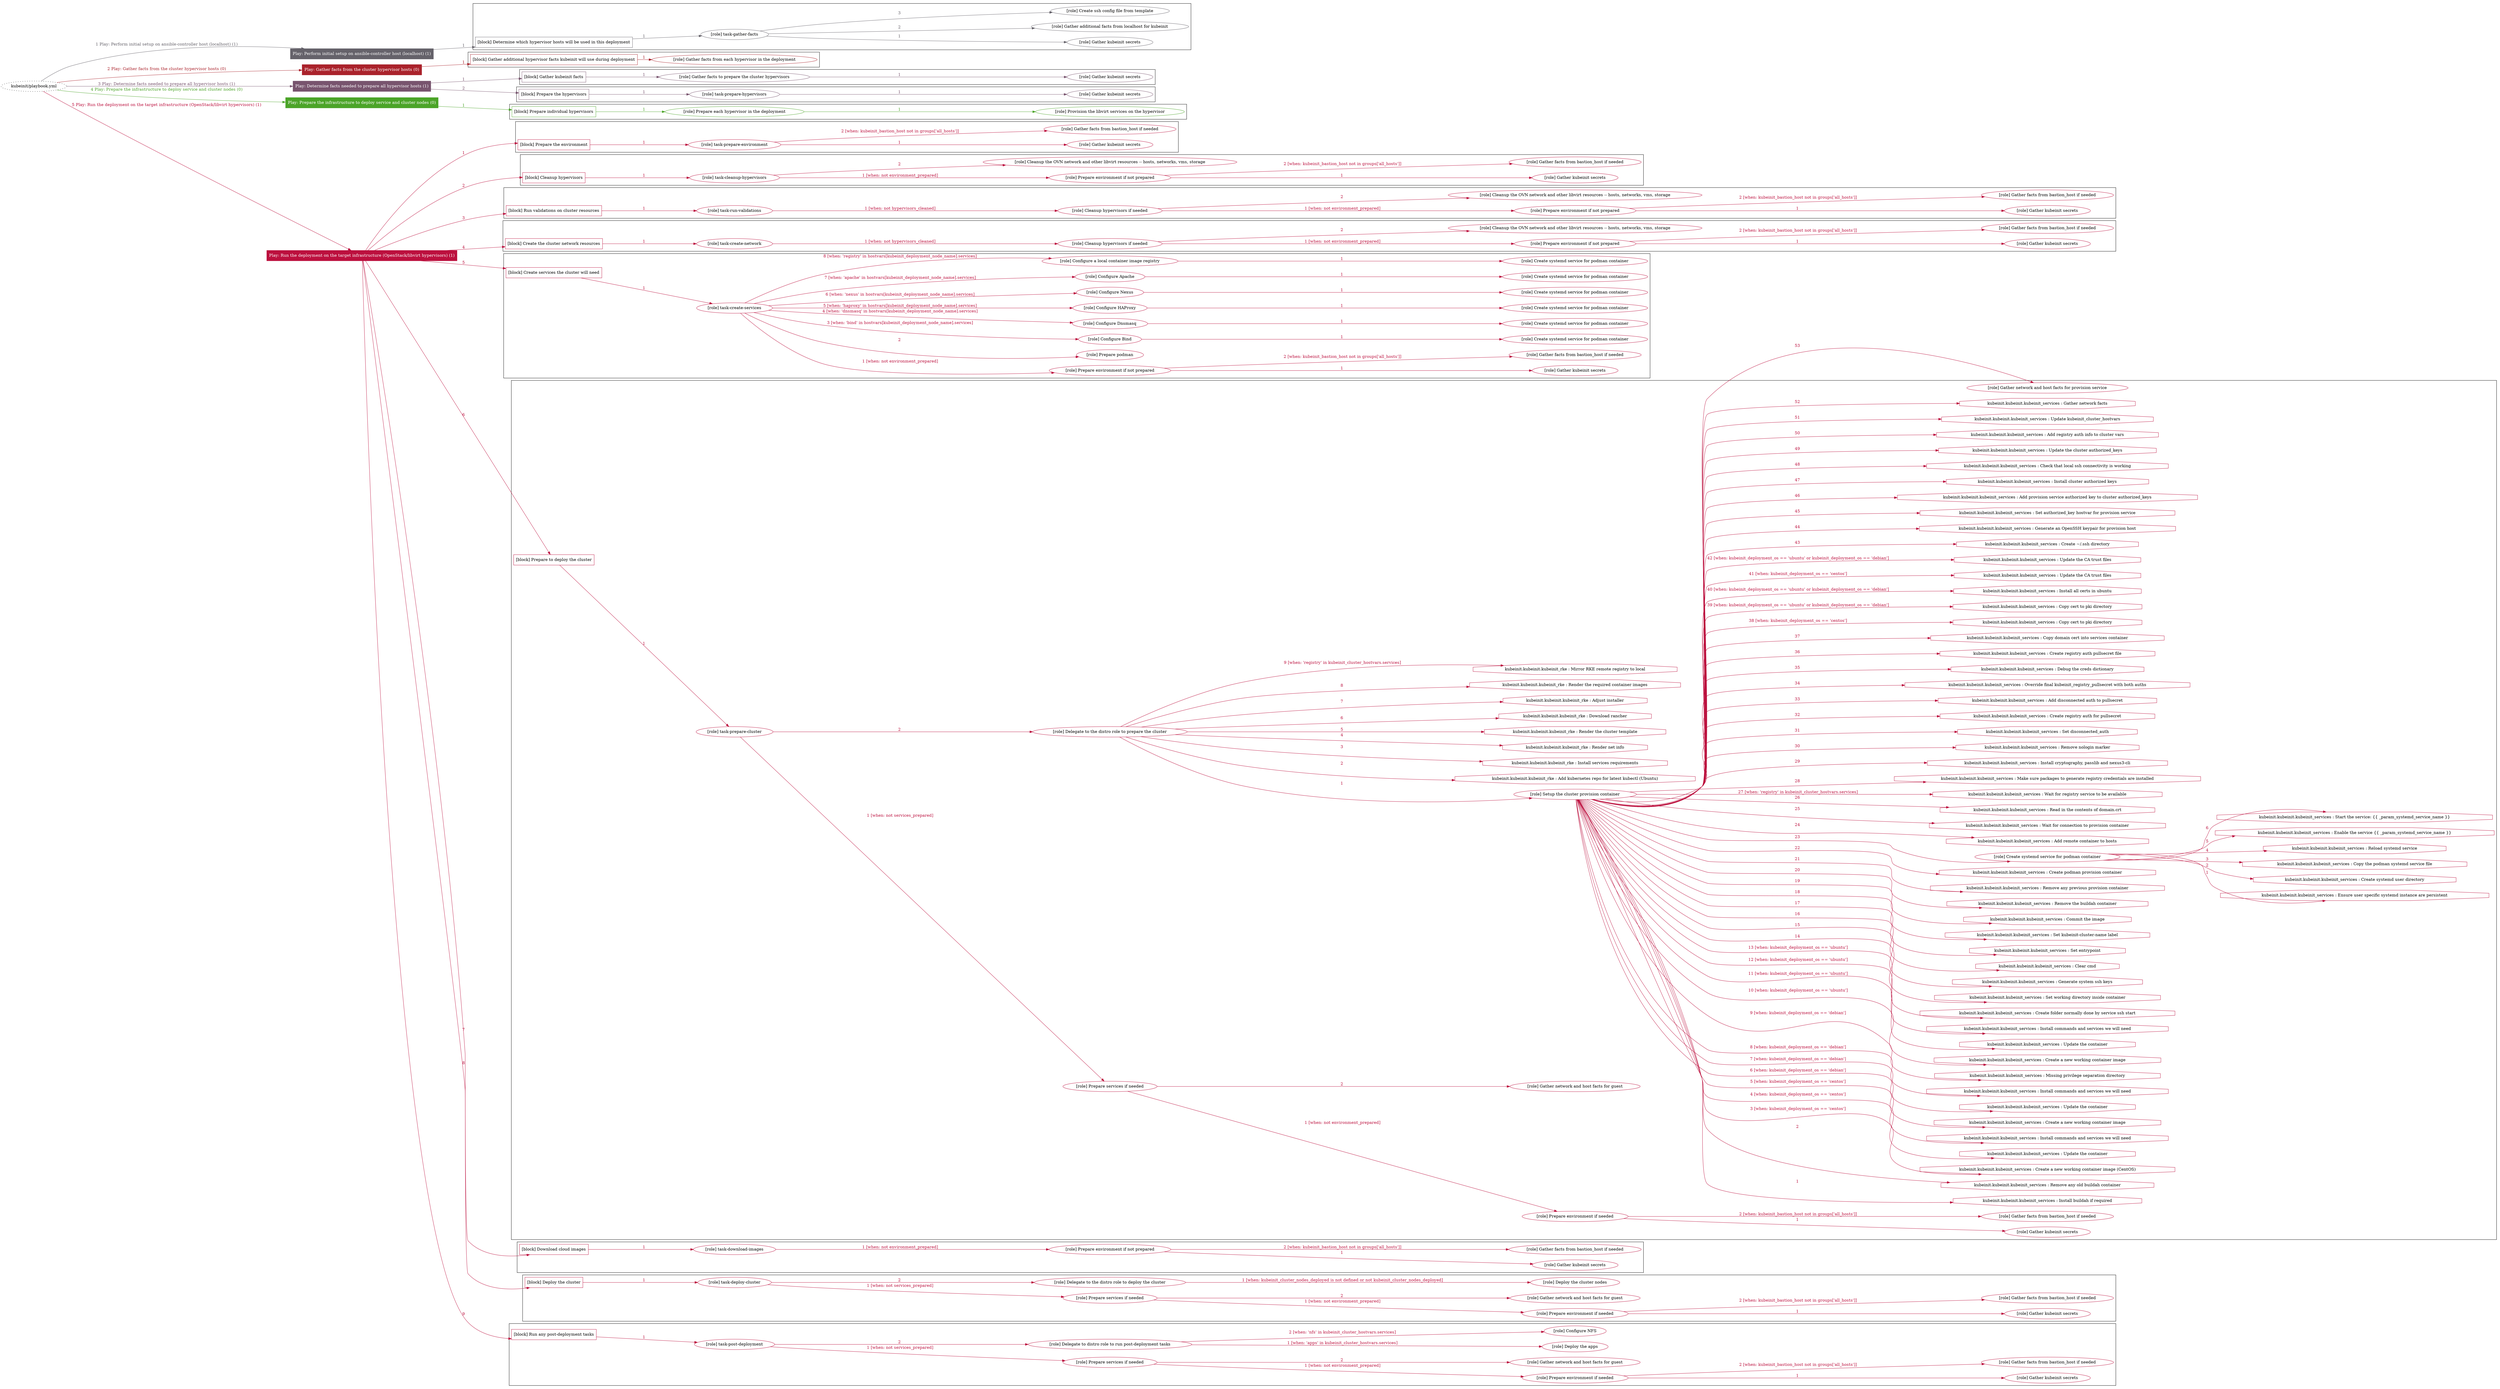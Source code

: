 digraph {
	graph [concentrate=true ordering=in rankdir=LR ratio=fill]
	edge [esep=5 sep=10]
	"kubeinit/playbook.yml" [URL="/home/runner/work/kubeinit/kubeinit/kubeinit/playbook.yml" id=playbook_188a7200 style=dotted]
	"kubeinit/playbook.yml" -> play_72afeb5a [label="1 Play: Perform initial setup on ansible-controller host (localhost) (1)" color="#65626a" fontcolor="#65626a" id=edge_play_72afeb5a labeltooltip="1 Play: Perform initial setup on ansible-controller host (localhost) (1)" tooltip="1 Play: Perform initial setup on ansible-controller host (localhost) (1)"]
	subgraph "Play: Perform initial setup on ansible-controller host (localhost) (1)" {
		play_72afeb5a [label="Play: Perform initial setup on ansible-controller host (localhost) (1)" URL="/home/runner/work/kubeinit/kubeinit/kubeinit/playbook.yml" color="#65626a" fontcolor="#ffffff" id=play_72afeb5a shape=box style=filled tooltip=localhost]
		play_72afeb5a -> block_a06f2cad [label=1 color="#65626a" fontcolor="#65626a" id=edge_block_a06f2cad labeltooltip=1 tooltip=1]
		subgraph cluster_block_a06f2cad {
			block_a06f2cad [label="[block] Determine which hypervisor hosts will be used in this deployment" URL="/home/runner/work/kubeinit/kubeinit/kubeinit/playbook.yml" color="#65626a" id=block_a06f2cad labeltooltip="Determine which hypervisor hosts will be used in this deployment" shape=box tooltip="Determine which hypervisor hosts will be used in this deployment"]
			block_a06f2cad -> role_21c361be [label="1 " color="#65626a" fontcolor="#65626a" id=edge_role_21c361be labeltooltip="1 " tooltip="1 "]
			subgraph "task-gather-facts" {
				role_21c361be [label="[role] task-gather-facts" URL="/home/runner/work/kubeinit/kubeinit/kubeinit/playbook.yml" color="#65626a" id=role_21c361be tooltip="task-gather-facts"]
				role_21c361be -> role_8d845f46 [label="1 " color="#65626a" fontcolor="#65626a" id=edge_role_8d845f46 labeltooltip="1 " tooltip="1 "]
				subgraph "Gather kubeinit secrets" {
					role_8d845f46 [label="[role] Gather kubeinit secrets" URL="/home/runner/.ansible/collections/ansible_collections/kubeinit/kubeinit/roles/kubeinit_prepare/tasks/build_hypervisors_group.yml" color="#65626a" id=role_8d845f46 tooltip="Gather kubeinit secrets"]
				}
				role_21c361be -> role_ebb7f64a [label="2 " color="#65626a" fontcolor="#65626a" id=edge_role_ebb7f64a labeltooltip="2 " tooltip="2 "]
				subgraph "Gather additional facts from localhost for kubeinit" {
					role_ebb7f64a [label="[role] Gather additional facts from localhost for kubeinit" URL="/home/runner/.ansible/collections/ansible_collections/kubeinit/kubeinit/roles/kubeinit_prepare/tasks/build_hypervisors_group.yml" color="#65626a" id=role_ebb7f64a tooltip="Gather additional facts from localhost for kubeinit"]
				}
				role_21c361be -> role_e0565af9 [label="3 " color="#65626a" fontcolor="#65626a" id=edge_role_e0565af9 labeltooltip="3 " tooltip="3 "]
				subgraph "Create ssh config file from template" {
					role_e0565af9 [label="[role] Create ssh config file from template" URL="/home/runner/.ansible/collections/ansible_collections/kubeinit/kubeinit/roles/kubeinit_prepare/tasks/build_hypervisors_group.yml" color="#65626a" id=role_e0565af9 tooltip="Create ssh config file from template"]
				}
			}
		}
	}
	"kubeinit/playbook.yml" -> play_80b01e18 [label="2 Play: Gather facts from the cluster hypervisor hosts (0)" color="#aa222b" fontcolor="#aa222b" id=edge_play_80b01e18 labeltooltip="2 Play: Gather facts from the cluster hypervisor hosts (0)" tooltip="2 Play: Gather facts from the cluster hypervisor hosts (0)"]
	subgraph "Play: Gather facts from the cluster hypervisor hosts (0)" {
		play_80b01e18 [label="Play: Gather facts from the cluster hypervisor hosts (0)" URL="/home/runner/work/kubeinit/kubeinit/kubeinit/playbook.yml" color="#aa222b" fontcolor="#ffffff" id=play_80b01e18 shape=box style=filled tooltip="Play: Gather facts from the cluster hypervisor hosts (0)"]
		play_80b01e18 -> block_4e4fba9a [label=1 color="#aa222b" fontcolor="#aa222b" id=edge_block_4e4fba9a labeltooltip=1 tooltip=1]
		subgraph cluster_block_4e4fba9a {
			block_4e4fba9a [label="[block] Gather additional hypervisor facts kubeinit will use during deployment" URL="/home/runner/work/kubeinit/kubeinit/kubeinit/playbook.yml" color="#aa222b" id=block_4e4fba9a labeltooltip="Gather additional hypervisor facts kubeinit will use during deployment" shape=box tooltip="Gather additional hypervisor facts kubeinit will use during deployment"]
			block_4e4fba9a -> role_15ff3a89 [label="1 " color="#aa222b" fontcolor="#aa222b" id=edge_role_15ff3a89 labeltooltip="1 " tooltip="1 "]
			subgraph "Gather facts from each hypervisor in the deployment" {
				role_15ff3a89 [label="[role] Gather facts from each hypervisor in the deployment" URL="/home/runner/work/kubeinit/kubeinit/kubeinit/playbook.yml" color="#aa222b" id=role_15ff3a89 tooltip="Gather facts from each hypervisor in the deployment"]
			}
		}
	}
	"kubeinit/playbook.yml" -> play_088612c9 [label="3 Play: Determine facts needed to prepare all hypervisor hosts (1)" color="#78546e" fontcolor="#78546e" id=edge_play_088612c9 labeltooltip="3 Play: Determine facts needed to prepare all hypervisor hosts (1)" tooltip="3 Play: Determine facts needed to prepare all hypervisor hosts (1)"]
	subgraph "Play: Determine facts needed to prepare all hypervisor hosts (1)" {
		play_088612c9 [label="Play: Determine facts needed to prepare all hypervisor hosts (1)" URL="/home/runner/work/kubeinit/kubeinit/kubeinit/playbook.yml" color="#78546e" fontcolor="#ffffff" id=play_088612c9 shape=box style=filled tooltip=localhost]
		play_088612c9 -> block_390aedcc [label=1 color="#78546e" fontcolor="#78546e" id=edge_block_390aedcc labeltooltip=1 tooltip=1]
		subgraph cluster_block_390aedcc {
			block_390aedcc [label="[block] Gather kubeinit facts" URL="/home/runner/work/kubeinit/kubeinit/kubeinit/playbook.yml" color="#78546e" id=block_390aedcc labeltooltip="Gather kubeinit facts" shape=box tooltip="Gather kubeinit facts"]
			block_390aedcc -> role_c2c80910 [label="1 " color="#78546e" fontcolor="#78546e" id=edge_role_c2c80910 labeltooltip="1 " tooltip="1 "]
			subgraph "Gather facts to prepare the cluster hypervisors" {
				role_c2c80910 [label="[role] Gather facts to prepare the cluster hypervisors" URL="/home/runner/work/kubeinit/kubeinit/kubeinit/playbook.yml" color="#78546e" id=role_c2c80910 tooltip="Gather facts to prepare the cluster hypervisors"]
				role_c2c80910 -> role_ff5e23b1 [label="1 " color="#78546e" fontcolor="#78546e" id=edge_role_ff5e23b1 labeltooltip="1 " tooltip="1 "]
				subgraph "Gather kubeinit secrets" {
					role_ff5e23b1 [label="[role] Gather kubeinit secrets" URL="/home/runner/.ansible/collections/ansible_collections/kubeinit/kubeinit/roles/kubeinit_prepare/tasks/gather_kubeinit_facts.yml" color="#78546e" id=role_ff5e23b1 tooltip="Gather kubeinit secrets"]
				}
			}
		}
		play_088612c9 -> block_7f39da05 [label=2 color="#78546e" fontcolor="#78546e" id=edge_block_7f39da05 labeltooltip=2 tooltip=2]
		subgraph cluster_block_7f39da05 {
			block_7f39da05 [label="[block] Prepare the hypervisors" URL="/home/runner/work/kubeinit/kubeinit/kubeinit/playbook.yml" color="#78546e" id=block_7f39da05 labeltooltip="Prepare the hypervisors" shape=box tooltip="Prepare the hypervisors"]
			block_7f39da05 -> role_664bbb64 [label="1 " color="#78546e" fontcolor="#78546e" id=edge_role_664bbb64 labeltooltip="1 " tooltip="1 "]
			subgraph "task-prepare-hypervisors" {
				role_664bbb64 [label="[role] task-prepare-hypervisors" URL="/home/runner/work/kubeinit/kubeinit/kubeinit/playbook.yml" color="#78546e" id=role_664bbb64 tooltip="task-prepare-hypervisors"]
				role_664bbb64 -> role_de8d6212 [label="1 " color="#78546e" fontcolor="#78546e" id=edge_role_de8d6212 labeltooltip="1 " tooltip="1 "]
				subgraph "Gather kubeinit secrets" {
					role_de8d6212 [label="[role] Gather kubeinit secrets" URL="/home/runner/.ansible/collections/ansible_collections/kubeinit/kubeinit/roles/kubeinit_prepare/tasks/gather_kubeinit_facts.yml" color="#78546e" id=role_de8d6212 tooltip="Gather kubeinit secrets"]
				}
			}
		}
	}
	"kubeinit/playbook.yml" -> play_d573b7f3 [label="4 Play: Prepare the infrastructure to deploy service and cluster nodes (0)" color="#4ba428" fontcolor="#4ba428" id=edge_play_d573b7f3 labeltooltip="4 Play: Prepare the infrastructure to deploy service and cluster nodes (0)" tooltip="4 Play: Prepare the infrastructure to deploy service and cluster nodes (0)"]
	subgraph "Play: Prepare the infrastructure to deploy service and cluster nodes (0)" {
		play_d573b7f3 [label="Play: Prepare the infrastructure to deploy service and cluster nodes (0)" URL="/home/runner/work/kubeinit/kubeinit/kubeinit/playbook.yml" color="#4ba428" fontcolor="#ffffff" id=play_d573b7f3 shape=box style=filled tooltip="Play: Prepare the infrastructure to deploy service and cluster nodes (0)"]
		play_d573b7f3 -> block_3dc7475f [label=1 color="#4ba428" fontcolor="#4ba428" id=edge_block_3dc7475f labeltooltip=1 tooltip=1]
		subgraph cluster_block_3dc7475f {
			block_3dc7475f [label="[block] Prepare individual hypervisors" URL="/home/runner/work/kubeinit/kubeinit/kubeinit/playbook.yml" color="#4ba428" id=block_3dc7475f labeltooltip="Prepare individual hypervisors" shape=box tooltip="Prepare individual hypervisors"]
			block_3dc7475f -> role_017fd14d [label="1 " color="#4ba428" fontcolor="#4ba428" id=edge_role_017fd14d labeltooltip="1 " tooltip="1 "]
			subgraph "Prepare each hypervisor in the deployment" {
				role_017fd14d [label="[role] Prepare each hypervisor in the deployment" URL="/home/runner/work/kubeinit/kubeinit/kubeinit/playbook.yml" color="#4ba428" id=role_017fd14d tooltip="Prepare each hypervisor in the deployment"]
				role_017fd14d -> role_87f71ead [label="1 " color="#4ba428" fontcolor="#4ba428" id=edge_role_87f71ead labeltooltip="1 " tooltip="1 "]
				subgraph "Provision the libvirt services on the hypervisor" {
					role_87f71ead [label="[role] Provision the libvirt services on the hypervisor" URL="/home/runner/.ansible/collections/ansible_collections/kubeinit/kubeinit/roles/kubeinit_prepare/tasks/prepare_hypervisor.yml" color="#4ba428" id=role_87f71ead tooltip="Provision the libvirt services on the hypervisor"]
				}
			}
		}
	}
	"kubeinit/playbook.yml" -> play_e0900bd5 [label="5 Play: Run the deployment on the target infrastructure (OpenStack/libvirt hypervisors) (1)" color="#bc103e" fontcolor="#bc103e" id=edge_play_e0900bd5 labeltooltip="5 Play: Run the deployment on the target infrastructure (OpenStack/libvirt hypervisors) (1)" tooltip="5 Play: Run the deployment on the target infrastructure (OpenStack/libvirt hypervisors) (1)"]
	subgraph "Play: Run the deployment on the target infrastructure (OpenStack/libvirt hypervisors) (1)" {
		play_e0900bd5 [label="Play: Run the deployment on the target infrastructure (OpenStack/libvirt hypervisors) (1)" URL="/home/runner/work/kubeinit/kubeinit/kubeinit/playbook.yml" color="#bc103e" fontcolor="#ffffff" id=play_e0900bd5 shape=box style=filled tooltip=localhost]
		play_e0900bd5 -> block_94ffacdb [label=1 color="#bc103e" fontcolor="#bc103e" id=edge_block_94ffacdb labeltooltip=1 tooltip=1]
		subgraph cluster_block_94ffacdb {
			block_94ffacdb [label="[block] Prepare the environment" URL="/home/runner/work/kubeinit/kubeinit/kubeinit/playbook.yml" color="#bc103e" id=block_94ffacdb labeltooltip="Prepare the environment" shape=box tooltip="Prepare the environment"]
			block_94ffacdb -> role_b4dd98ce [label="1 " color="#bc103e" fontcolor="#bc103e" id=edge_role_b4dd98ce labeltooltip="1 " tooltip="1 "]
			subgraph "task-prepare-environment" {
				role_b4dd98ce [label="[role] task-prepare-environment" URL="/home/runner/work/kubeinit/kubeinit/kubeinit/playbook.yml" color="#bc103e" id=role_b4dd98ce tooltip="task-prepare-environment"]
				role_b4dd98ce -> role_45e994e4 [label="1 " color="#bc103e" fontcolor="#bc103e" id=edge_role_45e994e4 labeltooltip="1 " tooltip="1 "]
				subgraph "Gather kubeinit secrets" {
					role_45e994e4 [label="[role] Gather kubeinit secrets" URL="/home/runner/.ansible/collections/ansible_collections/kubeinit/kubeinit/roles/kubeinit_prepare/tasks/gather_kubeinit_facts.yml" color="#bc103e" id=role_45e994e4 tooltip="Gather kubeinit secrets"]
				}
				role_b4dd98ce -> role_e911baa2 [label="2 [when: kubeinit_bastion_host not in groups['all_hosts']]" color="#bc103e" fontcolor="#bc103e" id=edge_role_e911baa2 labeltooltip="2 [when: kubeinit_bastion_host not in groups['all_hosts']]" tooltip="2 [when: kubeinit_bastion_host not in groups['all_hosts']]"]
				subgraph "Gather facts from bastion_host if needed" {
					role_e911baa2 [label="[role] Gather facts from bastion_host if needed" URL="/home/runner/.ansible/collections/ansible_collections/kubeinit/kubeinit/roles/kubeinit_prepare/tasks/main.yml" color="#bc103e" id=role_e911baa2 tooltip="Gather facts from bastion_host if needed"]
				}
			}
		}
		play_e0900bd5 -> block_b6b9fbdc [label=2 color="#bc103e" fontcolor="#bc103e" id=edge_block_b6b9fbdc labeltooltip=2 tooltip=2]
		subgraph cluster_block_b6b9fbdc {
			block_b6b9fbdc [label="[block] Cleanup hypervisors" URL="/home/runner/work/kubeinit/kubeinit/kubeinit/playbook.yml" color="#bc103e" id=block_b6b9fbdc labeltooltip="Cleanup hypervisors" shape=box tooltip="Cleanup hypervisors"]
			block_b6b9fbdc -> role_dc2e8121 [label="1 " color="#bc103e" fontcolor="#bc103e" id=edge_role_dc2e8121 labeltooltip="1 " tooltip="1 "]
			subgraph "task-cleanup-hypervisors" {
				role_dc2e8121 [label="[role] task-cleanup-hypervisors" URL="/home/runner/work/kubeinit/kubeinit/kubeinit/playbook.yml" color="#bc103e" id=role_dc2e8121 tooltip="task-cleanup-hypervisors"]
				role_dc2e8121 -> role_f180d020 [label="1 [when: not environment_prepared]" color="#bc103e" fontcolor="#bc103e" id=edge_role_f180d020 labeltooltip="1 [when: not environment_prepared]" tooltip="1 [when: not environment_prepared]"]
				subgraph "Prepare environment if not prepared" {
					role_f180d020 [label="[role] Prepare environment if not prepared" URL="/home/runner/.ansible/collections/ansible_collections/kubeinit/kubeinit/roles/kubeinit_libvirt/tasks/cleanup_hypervisors.yml" color="#bc103e" id=role_f180d020 tooltip="Prepare environment if not prepared"]
					role_f180d020 -> role_5991fd9f [label="1 " color="#bc103e" fontcolor="#bc103e" id=edge_role_5991fd9f labeltooltip="1 " tooltip="1 "]
					subgraph "Gather kubeinit secrets" {
						role_5991fd9f [label="[role] Gather kubeinit secrets" URL="/home/runner/.ansible/collections/ansible_collections/kubeinit/kubeinit/roles/kubeinit_prepare/tasks/gather_kubeinit_facts.yml" color="#bc103e" id=role_5991fd9f tooltip="Gather kubeinit secrets"]
					}
					role_f180d020 -> role_efaa32ca [label="2 [when: kubeinit_bastion_host not in groups['all_hosts']]" color="#bc103e" fontcolor="#bc103e" id=edge_role_efaa32ca labeltooltip="2 [when: kubeinit_bastion_host not in groups['all_hosts']]" tooltip="2 [when: kubeinit_bastion_host not in groups['all_hosts']]"]
					subgraph "Gather facts from bastion_host if needed" {
						role_efaa32ca [label="[role] Gather facts from bastion_host if needed" URL="/home/runner/.ansible/collections/ansible_collections/kubeinit/kubeinit/roles/kubeinit_prepare/tasks/main.yml" color="#bc103e" id=role_efaa32ca tooltip="Gather facts from bastion_host if needed"]
					}
				}
				role_dc2e8121 -> role_fef9a76a [label="2 " color="#bc103e" fontcolor="#bc103e" id=edge_role_fef9a76a labeltooltip="2 " tooltip="2 "]
				subgraph "Cleanup the OVN network and other libvirt resources -- hosts, networks, vms, storage" {
					role_fef9a76a [label="[role] Cleanup the OVN network and other libvirt resources -- hosts, networks, vms, storage" URL="/home/runner/.ansible/collections/ansible_collections/kubeinit/kubeinit/roles/kubeinit_libvirt/tasks/cleanup_hypervisors.yml" color="#bc103e" id=role_fef9a76a tooltip="Cleanup the OVN network and other libvirt resources -- hosts, networks, vms, storage"]
				}
			}
		}
		play_e0900bd5 -> block_f692aaf3 [label=3 color="#bc103e" fontcolor="#bc103e" id=edge_block_f692aaf3 labeltooltip=3 tooltip=3]
		subgraph cluster_block_f692aaf3 {
			block_f692aaf3 [label="[block] Run validations on cluster resources" URL="/home/runner/work/kubeinit/kubeinit/kubeinit/playbook.yml" color="#bc103e" id=block_f692aaf3 labeltooltip="Run validations on cluster resources" shape=box tooltip="Run validations on cluster resources"]
			block_f692aaf3 -> role_ae9413d5 [label="1 " color="#bc103e" fontcolor="#bc103e" id=edge_role_ae9413d5 labeltooltip="1 " tooltip="1 "]
			subgraph "task-run-validations" {
				role_ae9413d5 [label="[role] task-run-validations" URL="/home/runner/work/kubeinit/kubeinit/kubeinit/playbook.yml" color="#bc103e" id=role_ae9413d5 tooltip="task-run-validations"]
				role_ae9413d5 -> role_168015cc [label="1 [when: not hypervisors_cleaned]" color="#bc103e" fontcolor="#bc103e" id=edge_role_168015cc labeltooltip="1 [when: not hypervisors_cleaned]" tooltip="1 [when: not hypervisors_cleaned]"]
				subgraph "Cleanup hypervisors if needed" {
					role_168015cc [label="[role] Cleanup hypervisors if needed" URL="/home/runner/.ansible/collections/ansible_collections/kubeinit/kubeinit/roles/kubeinit_validations/tasks/main.yml" color="#bc103e" id=role_168015cc tooltip="Cleanup hypervisors if needed"]
					role_168015cc -> role_2e92683e [label="1 [when: not environment_prepared]" color="#bc103e" fontcolor="#bc103e" id=edge_role_2e92683e labeltooltip="1 [when: not environment_prepared]" tooltip="1 [when: not environment_prepared]"]
					subgraph "Prepare environment if not prepared" {
						role_2e92683e [label="[role] Prepare environment if not prepared" URL="/home/runner/.ansible/collections/ansible_collections/kubeinit/kubeinit/roles/kubeinit_libvirt/tasks/cleanup_hypervisors.yml" color="#bc103e" id=role_2e92683e tooltip="Prepare environment if not prepared"]
						role_2e92683e -> role_401f7f56 [label="1 " color="#bc103e" fontcolor="#bc103e" id=edge_role_401f7f56 labeltooltip="1 " tooltip="1 "]
						subgraph "Gather kubeinit secrets" {
							role_401f7f56 [label="[role] Gather kubeinit secrets" URL="/home/runner/.ansible/collections/ansible_collections/kubeinit/kubeinit/roles/kubeinit_prepare/tasks/gather_kubeinit_facts.yml" color="#bc103e" id=role_401f7f56 tooltip="Gather kubeinit secrets"]
						}
						role_2e92683e -> role_17bcd655 [label="2 [when: kubeinit_bastion_host not in groups['all_hosts']]" color="#bc103e" fontcolor="#bc103e" id=edge_role_17bcd655 labeltooltip="2 [when: kubeinit_bastion_host not in groups['all_hosts']]" tooltip="2 [when: kubeinit_bastion_host not in groups['all_hosts']]"]
						subgraph "Gather facts from bastion_host if needed" {
							role_17bcd655 [label="[role] Gather facts from bastion_host if needed" URL="/home/runner/.ansible/collections/ansible_collections/kubeinit/kubeinit/roles/kubeinit_prepare/tasks/main.yml" color="#bc103e" id=role_17bcd655 tooltip="Gather facts from bastion_host if needed"]
						}
					}
					role_168015cc -> role_96b532cb [label="2 " color="#bc103e" fontcolor="#bc103e" id=edge_role_96b532cb labeltooltip="2 " tooltip="2 "]
					subgraph "Cleanup the OVN network and other libvirt resources -- hosts, networks, vms, storage" {
						role_96b532cb [label="[role] Cleanup the OVN network and other libvirt resources -- hosts, networks, vms, storage" URL="/home/runner/.ansible/collections/ansible_collections/kubeinit/kubeinit/roles/kubeinit_libvirt/tasks/cleanup_hypervisors.yml" color="#bc103e" id=role_96b532cb tooltip="Cleanup the OVN network and other libvirt resources -- hosts, networks, vms, storage"]
					}
				}
			}
		}
		play_e0900bd5 -> block_1b2a3ea4 [label=4 color="#bc103e" fontcolor="#bc103e" id=edge_block_1b2a3ea4 labeltooltip=4 tooltip=4]
		subgraph cluster_block_1b2a3ea4 {
			block_1b2a3ea4 [label="[block] Create the cluster network resources" URL="/home/runner/work/kubeinit/kubeinit/kubeinit/playbook.yml" color="#bc103e" id=block_1b2a3ea4 labeltooltip="Create the cluster network resources" shape=box tooltip="Create the cluster network resources"]
			block_1b2a3ea4 -> role_8df67b65 [label="1 " color="#bc103e" fontcolor="#bc103e" id=edge_role_8df67b65 labeltooltip="1 " tooltip="1 "]
			subgraph "task-create-network" {
				role_8df67b65 [label="[role] task-create-network" URL="/home/runner/work/kubeinit/kubeinit/kubeinit/playbook.yml" color="#bc103e" id=role_8df67b65 tooltip="task-create-network"]
				role_8df67b65 -> role_04ca73cf [label="1 [when: not hypervisors_cleaned]" color="#bc103e" fontcolor="#bc103e" id=edge_role_04ca73cf labeltooltip="1 [when: not hypervisors_cleaned]" tooltip="1 [when: not hypervisors_cleaned]"]
				subgraph "Cleanup hypervisors if needed" {
					role_04ca73cf [label="[role] Cleanup hypervisors if needed" URL="/home/runner/.ansible/collections/ansible_collections/kubeinit/kubeinit/roles/kubeinit_libvirt/tasks/create_network.yml" color="#bc103e" id=role_04ca73cf tooltip="Cleanup hypervisors if needed"]
					role_04ca73cf -> role_0c9d225d [label="1 [when: not environment_prepared]" color="#bc103e" fontcolor="#bc103e" id=edge_role_0c9d225d labeltooltip="1 [when: not environment_prepared]" tooltip="1 [when: not environment_prepared]"]
					subgraph "Prepare environment if not prepared" {
						role_0c9d225d [label="[role] Prepare environment if not prepared" URL="/home/runner/.ansible/collections/ansible_collections/kubeinit/kubeinit/roles/kubeinit_libvirt/tasks/cleanup_hypervisors.yml" color="#bc103e" id=role_0c9d225d tooltip="Prepare environment if not prepared"]
						role_0c9d225d -> role_9f53e873 [label="1 " color="#bc103e" fontcolor="#bc103e" id=edge_role_9f53e873 labeltooltip="1 " tooltip="1 "]
						subgraph "Gather kubeinit secrets" {
							role_9f53e873 [label="[role] Gather kubeinit secrets" URL="/home/runner/.ansible/collections/ansible_collections/kubeinit/kubeinit/roles/kubeinit_prepare/tasks/gather_kubeinit_facts.yml" color="#bc103e" id=role_9f53e873 tooltip="Gather kubeinit secrets"]
						}
						role_0c9d225d -> role_f019734a [label="2 [when: kubeinit_bastion_host not in groups['all_hosts']]" color="#bc103e" fontcolor="#bc103e" id=edge_role_f019734a labeltooltip="2 [when: kubeinit_bastion_host not in groups['all_hosts']]" tooltip="2 [when: kubeinit_bastion_host not in groups['all_hosts']]"]
						subgraph "Gather facts from bastion_host if needed" {
							role_f019734a [label="[role] Gather facts from bastion_host if needed" URL="/home/runner/.ansible/collections/ansible_collections/kubeinit/kubeinit/roles/kubeinit_prepare/tasks/main.yml" color="#bc103e" id=role_f019734a tooltip="Gather facts from bastion_host if needed"]
						}
					}
					role_04ca73cf -> role_a3aaf04a [label="2 " color="#bc103e" fontcolor="#bc103e" id=edge_role_a3aaf04a labeltooltip="2 " tooltip="2 "]
					subgraph "Cleanup the OVN network and other libvirt resources -- hosts, networks, vms, storage" {
						role_a3aaf04a [label="[role] Cleanup the OVN network and other libvirt resources -- hosts, networks, vms, storage" URL="/home/runner/.ansible/collections/ansible_collections/kubeinit/kubeinit/roles/kubeinit_libvirt/tasks/cleanup_hypervisors.yml" color="#bc103e" id=role_a3aaf04a tooltip="Cleanup the OVN network and other libvirt resources -- hosts, networks, vms, storage"]
					}
				}
			}
		}
		play_e0900bd5 -> block_e8314b16 [label=5 color="#bc103e" fontcolor="#bc103e" id=edge_block_e8314b16 labeltooltip=5 tooltip=5]
		subgraph cluster_block_e8314b16 {
			block_e8314b16 [label="[block] Create services the cluster will need" URL="/home/runner/work/kubeinit/kubeinit/kubeinit/playbook.yml" color="#bc103e" id=block_e8314b16 labeltooltip="Create services the cluster will need" shape=box tooltip="Create services the cluster will need"]
			block_e8314b16 -> role_4970e95f [label="1 " color="#bc103e" fontcolor="#bc103e" id=edge_role_4970e95f labeltooltip="1 " tooltip="1 "]
			subgraph "task-create-services" {
				role_4970e95f [label="[role] task-create-services" URL="/home/runner/work/kubeinit/kubeinit/kubeinit/playbook.yml" color="#bc103e" id=role_4970e95f tooltip="task-create-services"]
				role_4970e95f -> role_cabdf6e4 [label="1 [when: not environment_prepared]" color="#bc103e" fontcolor="#bc103e" id=edge_role_cabdf6e4 labeltooltip="1 [when: not environment_prepared]" tooltip="1 [when: not environment_prepared]"]
				subgraph "Prepare environment if not prepared" {
					role_cabdf6e4 [label="[role] Prepare environment if not prepared" URL="/home/runner/.ansible/collections/ansible_collections/kubeinit/kubeinit/roles/kubeinit_services/tasks/main.yml" color="#bc103e" id=role_cabdf6e4 tooltip="Prepare environment if not prepared"]
					role_cabdf6e4 -> role_6b7961eb [label="1 " color="#bc103e" fontcolor="#bc103e" id=edge_role_6b7961eb labeltooltip="1 " tooltip="1 "]
					subgraph "Gather kubeinit secrets" {
						role_6b7961eb [label="[role] Gather kubeinit secrets" URL="/home/runner/.ansible/collections/ansible_collections/kubeinit/kubeinit/roles/kubeinit_prepare/tasks/gather_kubeinit_facts.yml" color="#bc103e" id=role_6b7961eb tooltip="Gather kubeinit secrets"]
					}
					role_cabdf6e4 -> role_52a55d5d [label="2 [when: kubeinit_bastion_host not in groups['all_hosts']]" color="#bc103e" fontcolor="#bc103e" id=edge_role_52a55d5d labeltooltip="2 [when: kubeinit_bastion_host not in groups['all_hosts']]" tooltip="2 [when: kubeinit_bastion_host not in groups['all_hosts']]"]
					subgraph "Gather facts from bastion_host if needed" {
						role_52a55d5d [label="[role] Gather facts from bastion_host if needed" URL="/home/runner/.ansible/collections/ansible_collections/kubeinit/kubeinit/roles/kubeinit_prepare/tasks/main.yml" color="#bc103e" id=role_52a55d5d tooltip="Gather facts from bastion_host if needed"]
					}
				}
				role_4970e95f -> role_7f8c47d3 [label="2 " color="#bc103e" fontcolor="#bc103e" id=edge_role_7f8c47d3 labeltooltip="2 " tooltip="2 "]
				subgraph "Prepare podman" {
					role_7f8c47d3 [label="[role] Prepare podman" URL="/home/runner/.ansible/collections/ansible_collections/kubeinit/kubeinit/roles/kubeinit_services/tasks/00_create_service_pod.yml" color="#bc103e" id=role_7f8c47d3 tooltip="Prepare podman"]
				}
				role_4970e95f -> role_54d928c1 [label="3 [when: 'bind' in hostvars[kubeinit_deployment_node_name].services]" color="#bc103e" fontcolor="#bc103e" id=edge_role_54d928c1 labeltooltip="3 [when: 'bind' in hostvars[kubeinit_deployment_node_name].services]" tooltip="3 [when: 'bind' in hostvars[kubeinit_deployment_node_name].services]"]
				subgraph "Configure Bind" {
					role_54d928c1 [label="[role] Configure Bind" URL="/home/runner/.ansible/collections/ansible_collections/kubeinit/kubeinit/roles/kubeinit_services/tasks/start_services_containers.yml" color="#bc103e" id=role_54d928c1 tooltip="Configure Bind"]
					role_54d928c1 -> role_247057a6 [label="1 " color="#bc103e" fontcolor="#bc103e" id=edge_role_247057a6 labeltooltip="1 " tooltip="1 "]
					subgraph "Create systemd service for podman container" {
						role_247057a6 [label="[role] Create systemd service for podman container" URL="/home/runner/.ansible/collections/ansible_collections/kubeinit/kubeinit/roles/kubeinit_bind/tasks/main.yml" color="#bc103e" id=role_247057a6 tooltip="Create systemd service for podman container"]
					}
				}
				role_4970e95f -> role_cd8c7951 [label="4 [when: 'dnsmasq' in hostvars[kubeinit_deployment_node_name].services]" color="#bc103e" fontcolor="#bc103e" id=edge_role_cd8c7951 labeltooltip="4 [when: 'dnsmasq' in hostvars[kubeinit_deployment_node_name].services]" tooltip="4 [when: 'dnsmasq' in hostvars[kubeinit_deployment_node_name].services]"]
				subgraph "Configure Dnsmasq" {
					role_cd8c7951 [label="[role] Configure Dnsmasq" URL="/home/runner/.ansible/collections/ansible_collections/kubeinit/kubeinit/roles/kubeinit_services/tasks/start_services_containers.yml" color="#bc103e" id=role_cd8c7951 tooltip="Configure Dnsmasq"]
					role_cd8c7951 -> role_0d69e369 [label="1 " color="#bc103e" fontcolor="#bc103e" id=edge_role_0d69e369 labeltooltip="1 " tooltip="1 "]
					subgraph "Create systemd service for podman container" {
						role_0d69e369 [label="[role] Create systemd service for podman container" URL="/home/runner/.ansible/collections/ansible_collections/kubeinit/kubeinit/roles/kubeinit_dnsmasq/tasks/main.yml" color="#bc103e" id=role_0d69e369 tooltip="Create systemd service for podman container"]
					}
				}
				role_4970e95f -> role_4e244a80 [label="5 [when: 'haproxy' in hostvars[kubeinit_deployment_node_name].services]" color="#bc103e" fontcolor="#bc103e" id=edge_role_4e244a80 labeltooltip="5 [when: 'haproxy' in hostvars[kubeinit_deployment_node_name].services]" tooltip="5 [when: 'haproxy' in hostvars[kubeinit_deployment_node_name].services]"]
				subgraph "Configure HAProxy" {
					role_4e244a80 [label="[role] Configure HAProxy" URL="/home/runner/.ansible/collections/ansible_collections/kubeinit/kubeinit/roles/kubeinit_services/tasks/start_services_containers.yml" color="#bc103e" id=role_4e244a80 tooltip="Configure HAProxy"]
					role_4e244a80 -> role_0aa616f6 [label="1 " color="#bc103e" fontcolor="#bc103e" id=edge_role_0aa616f6 labeltooltip="1 " tooltip="1 "]
					subgraph "Create systemd service for podman container" {
						role_0aa616f6 [label="[role] Create systemd service for podman container" URL="/home/runner/.ansible/collections/ansible_collections/kubeinit/kubeinit/roles/kubeinit_haproxy/tasks/main.yml" color="#bc103e" id=role_0aa616f6 tooltip="Create systemd service for podman container"]
					}
				}
				role_4970e95f -> role_ceb88b24 [label="6 [when: 'nexus' in hostvars[kubeinit_deployment_node_name].services]" color="#bc103e" fontcolor="#bc103e" id=edge_role_ceb88b24 labeltooltip="6 [when: 'nexus' in hostvars[kubeinit_deployment_node_name].services]" tooltip="6 [when: 'nexus' in hostvars[kubeinit_deployment_node_name].services]"]
				subgraph "Configure Nexus" {
					role_ceb88b24 [label="[role] Configure Nexus" URL="/home/runner/.ansible/collections/ansible_collections/kubeinit/kubeinit/roles/kubeinit_services/tasks/start_services_containers.yml" color="#bc103e" id=role_ceb88b24 tooltip="Configure Nexus"]
					role_ceb88b24 -> role_1832ff73 [label="1 " color="#bc103e" fontcolor="#bc103e" id=edge_role_1832ff73 labeltooltip="1 " tooltip="1 "]
					subgraph "Create systemd service for podman container" {
						role_1832ff73 [label="[role] Create systemd service for podman container" URL="/home/runner/.ansible/collections/ansible_collections/kubeinit/kubeinit/roles/kubeinit_nexus/tasks/main.yml" color="#bc103e" id=role_1832ff73 tooltip="Create systemd service for podman container"]
					}
				}
				role_4970e95f -> role_c423d001 [label="7 [when: 'apache' in hostvars[kubeinit_deployment_node_name].services]" color="#bc103e" fontcolor="#bc103e" id=edge_role_c423d001 labeltooltip="7 [when: 'apache' in hostvars[kubeinit_deployment_node_name].services]" tooltip="7 [when: 'apache' in hostvars[kubeinit_deployment_node_name].services]"]
				subgraph "Configure Apache" {
					role_c423d001 [label="[role] Configure Apache" URL="/home/runner/.ansible/collections/ansible_collections/kubeinit/kubeinit/roles/kubeinit_services/tasks/start_services_containers.yml" color="#bc103e" id=role_c423d001 tooltip="Configure Apache"]
					role_c423d001 -> role_6781a1f6 [label="1 " color="#bc103e" fontcolor="#bc103e" id=edge_role_6781a1f6 labeltooltip="1 " tooltip="1 "]
					subgraph "Create systemd service for podman container" {
						role_6781a1f6 [label="[role] Create systemd service for podman container" URL="/home/runner/.ansible/collections/ansible_collections/kubeinit/kubeinit/roles/kubeinit_apache/tasks/main.yml" color="#bc103e" id=role_6781a1f6 tooltip="Create systemd service for podman container"]
					}
				}
				role_4970e95f -> role_fc084381 [label="8 [when: 'registry' in hostvars[kubeinit_deployment_node_name].services]" color="#bc103e" fontcolor="#bc103e" id=edge_role_fc084381 labeltooltip="8 [when: 'registry' in hostvars[kubeinit_deployment_node_name].services]" tooltip="8 [when: 'registry' in hostvars[kubeinit_deployment_node_name].services]"]
				subgraph "Configure a local container image registry" {
					role_fc084381 [label="[role] Configure a local container image registry" URL="/home/runner/.ansible/collections/ansible_collections/kubeinit/kubeinit/roles/kubeinit_services/tasks/start_services_containers.yml" color="#bc103e" id=role_fc084381 tooltip="Configure a local container image registry"]
					role_fc084381 -> role_75457b9e [label="1 " color="#bc103e" fontcolor="#bc103e" id=edge_role_75457b9e labeltooltip="1 " tooltip="1 "]
					subgraph "Create systemd service for podman container" {
						role_75457b9e [label="[role] Create systemd service for podman container" URL="/home/runner/.ansible/collections/ansible_collections/kubeinit/kubeinit/roles/kubeinit_registry/tasks/main.yml" color="#bc103e" id=role_75457b9e tooltip="Create systemd service for podman container"]
					}
				}
			}
		}
		play_e0900bd5 -> block_2bcce0cd [label=6 color="#bc103e" fontcolor="#bc103e" id=edge_block_2bcce0cd labeltooltip=6 tooltip=6]
		subgraph cluster_block_2bcce0cd {
			block_2bcce0cd [label="[block] Prepare to deploy the cluster" URL="/home/runner/work/kubeinit/kubeinit/kubeinit/playbook.yml" color="#bc103e" id=block_2bcce0cd labeltooltip="Prepare to deploy the cluster" shape=box tooltip="Prepare to deploy the cluster"]
			block_2bcce0cd -> role_c7730419 [label="1 " color="#bc103e" fontcolor="#bc103e" id=edge_role_c7730419 labeltooltip="1 " tooltip="1 "]
			subgraph "task-prepare-cluster" {
				role_c7730419 [label="[role] task-prepare-cluster" URL="/home/runner/work/kubeinit/kubeinit/kubeinit/playbook.yml" color="#bc103e" id=role_c7730419 tooltip="task-prepare-cluster"]
				role_c7730419 -> role_a8083ffa [label="1 [when: not services_prepared]" color="#bc103e" fontcolor="#bc103e" id=edge_role_a8083ffa labeltooltip="1 [when: not services_prepared]" tooltip="1 [when: not services_prepared]"]
				subgraph "Prepare services if needed" {
					role_a8083ffa [label="[role] Prepare services if needed" URL="/home/runner/.ansible/collections/ansible_collections/kubeinit/kubeinit/roles/kubeinit_prepare/tasks/prepare_cluster.yml" color="#bc103e" id=role_a8083ffa tooltip="Prepare services if needed"]
					role_a8083ffa -> role_159d5a53 [label="1 [when: not environment_prepared]" color="#bc103e" fontcolor="#bc103e" id=edge_role_159d5a53 labeltooltip="1 [when: not environment_prepared]" tooltip="1 [when: not environment_prepared]"]
					subgraph "Prepare environment if needed" {
						role_159d5a53 [label="[role] Prepare environment if needed" URL="/home/runner/.ansible/collections/ansible_collections/kubeinit/kubeinit/roles/kubeinit_services/tasks/prepare_services.yml" color="#bc103e" id=role_159d5a53 tooltip="Prepare environment if needed"]
						role_159d5a53 -> role_3b06974e [label="1 " color="#bc103e" fontcolor="#bc103e" id=edge_role_3b06974e labeltooltip="1 " tooltip="1 "]
						subgraph "Gather kubeinit secrets" {
							role_3b06974e [label="[role] Gather kubeinit secrets" URL="/home/runner/.ansible/collections/ansible_collections/kubeinit/kubeinit/roles/kubeinit_prepare/tasks/gather_kubeinit_facts.yml" color="#bc103e" id=role_3b06974e tooltip="Gather kubeinit secrets"]
						}
						role_159d5a53 -> role_099feb06 [label="2 [when: kubeinit_bastion_host not in groups['all_hosts']]" color="#bc103e" fontcolor="#bc103e" id=edge_role_099feb06 labeltooltip="2 [when: kubeinit_bastion_host not in groups['all_hosts']]" tooltip="2 [when: kubeinit_bastion_host not in groups['all_hosts']]"]
						subgraph "Gather facts from bastion_host if needed" {
							role_099feb06 [label="[role] Gather facts from bastion_host if needed" URL="/home/runner/.ansible/collections/ansible_collections/kubeinit/kubeinit/roles/kubeinit_prepare/tasks/main.yml" color="#bc103e" id=role_099feb06 tooltip="Gather facts from bastion_host if needed"]
						}
					}
					role_a8083ffa -> role_60d20d85 [label="2 " color="#bc103e" fontcolor="#bc103e" id=edge_role_60d20d85 labeltooltip="2 " tooltip="2 "]
					subgraph "Gather network and host facts for guest" {
						role_60d20d85 [label="[role] Gather network and host facts for guest" URL="/home/runner/.ansible/collections/ansible_collections/kubeinit/kubeinit/roles/kubeinit_services/tasks/prepare_services.yml" color="#bc103e" id=role_60d20d85 tooltip="Gather network and host facts for guest"]
					}
				}
				role_c7730419 -> role_2bb0f4f2 [label="2 " color="#bc103e" fontcolor="#bc103e" id=edge_role_2bb0f4f2 labeltooltip="2 " tooltip="2 "]
				subgraph "Delegate to the distro role to prepare the cluster" {
					role_2bb0f4f2 [label="[role] Delegate to the distro role to prepare the cluster" URL="/home/runner/.ansible/collections/ansible_collections/kubeinit/kubeinit/roles/kubeinit_prepare/tasks/prepare_cluster.yml" color="#bc103e" id=role_2bb0f4f2 tooltip="Delegate to the distro role to prepare the cluster"]
					role_2bb0f4f2 -> role_b85709c7 [label="1 " color="#bc103e" fontcolor="#bc103e" id=edge_role_b85709c7 labeltooltip="1 " tooltip="1 "]
					subgraph "Setup the cluster provision container" {
						role_b85709c7 [label="[role] Setup the cluster provision container" URL="/home/runner/.ansible/collections/ansible_collections/kubeinit/kubeinit/roles/kubeinit_rke/tasks/prepare_cluster.yml" color="#bc103e" id=role_b85709c7 tooltip="Setup the cluster provision container"]
						task_8a2d4ca1 [label="kubeinit.kubeinit.kubeinit_services : Install buildah if required" URL="/home/runner/.ansible/collections/ansible_collections/kubeinit/kubeinit/roles/kubeinit_services/tasks/create_provision_container.yml" color="#bc103e" id=task_8a2d4ca1 shape=octagon tooltip="kubeinit.kubeinit.kubeinit_services : Install buildah if required"]
						role_b85709c7 -> task_8a2d4ca1 [label="1 " color="#bc103e" fontcolor="#bc103e" id=edge_task_8a2d4ca1 labeltooltip="1 " tooltip="1 "]
						task_922063dd [label="kubeinit.kubeinit.kubeinit_services : Remove any old buildah container" URL="/home/runner/.ansible/collections/ansible_collections/kubeinit/kubeinit/roles/kubeinit_services/tasks/create_provision_container.yml" color="#bc103e" id=task_922063dd shape=octagon tooltip="kubeinit.kubeinit.kubeinit_services : Remove any old buildah container"]
						role_b85709c7 -> task_922063dd [label="2 " color="#bc103e" fontcolor="#bc103e" id=edge_task_922063dd labeltooltip="2 " tooltip="2 "]
						task_635903ab [label="kubeinit.kubeinit.kubeinit_services : Create a new working container image (CentOS)" URL="/home/runner/.ansible/collections/ansible_collections/kubeinit/kubeinit/roles/kubeinit_services/tasks/create_provision_container.yml" color="#bc103e" id=task_635903ab shape=octagon tooltip="kubeinit.kubeinit.kubeinit_services : Create a new working container image (CentOS)"]
						role_b85709c7 -> task_635903ab [label="3 [when: kubeinit_deployment_os == 'centos']" color="#bc103e" fontcolor="#bc103e" id=edge_task_635903ab labeltooltip="3 [when: kubeinit_deployment_os == 'centos']" tooltip="3 [when: kubeinit_deployment_os == 'centos']"]
						task_3d9fd536 [label="kubeinit.kubeinit.kubeinit_services : Update the container" URL="/home/runner/.ansible/collections/ansible_collections/kubeinit/kubeinit/roles/kubeinit_services/tasks/create_provision_container.yml" color="#bc103e" id=task_3d9fd536 shape=octagon tooltip="kubeinit.kubeinit.kubeinit_services : Update the container"]
						role_b85709c7 -> task_3d9fd536 [label="4 [when: kubeinit_deployment_os == 'centos']" color="#bc103e" fontcolor="#bc103e" id=edge_task_3d9fd536 labeltooltip="4 [when: kubeinit_deployment_os == 'centos']" tooltip="4 [when: kubeinit_deployment_os == 'centos']"]
						task_5d3de86c [label="kubeinit.kubeinit.kubeinit_services : Install commands and services we will need" URL="/home/runner/.ansible/collections/ansible_collections/kubeinit/kubeinit/roles/kubeinit_services/tasks/create_provision_container.yml" color="#bc103e" id=task_5d3de86c shape=octagon tooltip="kubeinit.kubeinit.kubeinit_services : Install commands and services we will need"]
						role_b85709c7 -> task_5d3de86c [label="5 [when: kubeinit_deployment_os == 'centos']" color="#bc103e" fontcolor="#bc103e" id=edge_task_5d3de86c labeltooltip="5 [when: kubeinit_deployment_os == 'centos']" tooltip="5 [when: kubeinit_deployment_os == 'centos']"]
						task_c7a4f8eb [label="kubeinit.kubeinit.kubeinit_services : Create a new working container image" URL="/home/runner/.ansible/collections/ansible_collections/kubeinit/kubeinit/roles/kubeinit_services/tasks/create_provision_container.yml" color="#bc103e" id=task_c7a4f8eb shape=octagon tooltip="kubeinit.kubeinit.kubeinit_services : Create a new working container image"]
						role_b85709c7 -> task_c7a4f8eb [label="6 [when: kubeinit_deployment_os == 'debian']" color="#bc103e" fontcolor="#bc103e" id=edge_task_c7a4f8eb labeltooltip="6 [when: kubeinit_deployment_os == 'debian']" tooltip="6 [when: kubeinit_deployment_os == 'debian']"]
						task_ce1d1283 [label="kubeinit.kubeinit.kubeinit_services : Update the container" URL="/home/runner/.ansible/collections/ansible_collections/kubeinit/kubeinit/roles/kubeinit_services/tasks/create_provision_container.yml" color="#bc103e" id=task_ce1d1283 shape=octagon tooltip="kubeinit.kubeinit.kubeinit_services : Update the container"]
						role_b85709c7 -> task_ce1d1283 [label="7 [when: kubeinit_deployment_os == 'debian']" color="#bc103e" fontcolor="#bc103e" id=edge_task_ce1d1283 labeltooltip="7 [when: kubeinit_deployment_os == 'debian']" tooltip="7 [when: kubeinit_deployment_os == 'debian']"]
						task_a55a45c2 [label="kubeinit.kubeinit.kubeinit_services : Install commands and services we will need" URL="/home/runner/.ansible/collections/ansible_collections/kubeinit/kubeinit/roles/kubeinit_services/tasks/create_provision_container.yml" color="#bc103e" id=task_a55a45c2 shape=octagon tooltip="kubeinit.kubeinit.kubeinit_services : Install commands and services we will need"]
						role_b85709c7 -> task_a55a45c2 [label="8 [when: kubeinit_deployment_os == 'debian']" color="#bc103e" fontcolor="#bc103e" id=edge_task_a55a45c2 labeltooltip="8 [when: kubeinit_deployment_os == 'debian']" tooltip="8 [when: kubeinit_deployment_os == 'debian']"]
						task_89a87a9f [label="kubeinit.kubeinit.kubeinit_services : Missing privilege separation directory" URL="/home/runner/.ansible/collections/ansible_collections/kubeinit/kubeinit/roles/kubeinit_services/tasks/create_provision_container.yml" color="#bc103e" id=task_89a87a9f shape=octagon tooltip="kubeinit.kubeinit.kubeinit_services : Missing privilege separation directory"]
						role_b85709c7 -> task_89a87a9f [label="9 [when: kubeinit_deployment_os == 'debian']" color="#bc103e" fontcolor="#bc103e" id=edge_task_89a87a9f labeltooltip="9 [when: kubeinit_deployment_os == 'debian']" tooltip="9 [when: kubeinit_deployment_os == 'debian']"]
						task_7a6eaeb5 [label="kubeinit.kubeinit.kubeinit_services : Create a new working container image" URL="/home/runner/.ansible/collections/ansible_collections/kubeinit/kubeinit/roles/kubeinit_services/tasks/create_provision_container.yml" color="#bc103e" id=task_7a6eaeb5 shape=octagon tooltip="kubeinit.kubeinit.kubeinit_services : Create a new working container image"]
						role_b85709c7 -> task_7a6eaeb5 [label="10 [when: kubeinit_deployment_os == 'ubuntu']" color="#bc103e" fontcolor="#bc103e" id=edge_task_7a6eaeb5 labeltooltip="10 [when: kubeinit_deployment_os == 'ubuntu']" tooltip="10 [when: kubeinit_deployment_os == 'ubuntu']"]
						task_01322473 [label="kubeinit.kubeinit.kubeinit_services : Update the container" URL="/home/runner/.ansible/collections/ansible_collections/kubeinit/kubeinit/roles/kubeinit_services/tasks/create_provision_container.yml" color="#bc103e" id=task_01322473 shape=octagon tooltip="kubeinit.kubeinit.kubeinit_services : Update the container"]
						role_b85709c7 -> task_01322473 [label="11 [when: kubeinit_deployment_os == 'ubuntu']" color="#bc103e" fontcolor="#bc103e" id=edge_task_01322473 labeltooltip="11 [when: kubeinit_deployment_os == 'ubuntu']" tooltip="11 [when: kubeinit_deployment_os == 'ubuntu']"]
						task_28d8dbc0 [label="kubeinit.kubeinit.kubeinit_services : Install commands and services we will need" URL="/home/runner/.ansible/collections/ansible_collections/kubeinit/kubeinit/roles/kubeinit_services/tasks/create_provision_container.yml" color="#bc103e" id=task_28d8dbc0 shape=octagon tooltip="kubeinit.kubeinit.kubeinit_services : Install commands and services we will need"]
						role_b85709c7 -> task_28d8dbc0 [label="12 [when: kubeinit_deployment_os == 'ubuntu']" color="#bc103e" fontcolor="#bc103e" id=edge_task_28d8dbc0 labeltooltip="12 [when: kubeinit_deployment_os == 'ubuntu']" tooltip="12 [when: kubeinit_deployment_os == 'ubuntu']"]
						task_360bf241 [label="kubeinit.kubeinit.kubeinit_services : Create folder normally done by service ssh start" URL="/home/runner/.ansible/collections/ansible_collections/kubeinit/kubeinit/roles/kubeinit_services/tasks/create_provision_container.yml" color="#bc103e" id=task_360bf241 shape=octagon tooltip="kubeinit.kubeinit.kubeinit_services : Create folder normally done by service ssh start"]
						role_b85709c7 -> task_360bf241 [label="13 [when: kubeinit_deployment_os == 'ubuntu']" color="#bc103e" fontcolor="#bc103e" id=edge_task_360bf241 labeltooltip="13 [when: kubeinit_deployment_os == 'ubuntu']" tooltip="13 [when: kubeinit_deployment_os == 'ubuntu']"]
						task_a4d9ed89 [label="kubeinit.kubeinit.kubeinit_services : Set working directory inside container" URL="/home/runner/.ansible/collections/ansible_collections/kubeinit/kubeinit/roles/kubeinit_services/tasks/create_provision_container.yml" color="#bc103e" id=task_a4d9ed89 shape=octagon tooltip="kubeinit.kubeinit.kubeinit_services : Set working directory inside container"]
						role_b85709c7 -> task_a4d9ed89 [label="14 " color="#bc103e" fontcolor="#bc103e" id=edge_task_a4d9ed89 labeltooltip="14 " tooltip="14 "]
						task_1f1d1244 [label="kubeinit.kubeinit.kubeinit_services : Generate system ssh keys" URL="/home/runner/.ansible/collections/ansible_collections/kubeinit/kubeinit/roles/kubeinit_services/tasks/create_provision_container.yml" color="#bc103e" id=task_1f1d1244 shape=octagon tooltip="kubeinit.kubeinit.kubeinit_services : Generate system ssh keys"]
						role_b85709c7 -> task_1f1d1244 [label="15 " color="#bc103e" fontcolor="#bc103e" id=edge_task_1f1d1244 labeltooltip="15 " tooltip="15 "]
						task_391cb1d2 [label="kubeinit.kubeinit.kubeinit_services : Clear cmd" URL="/home/runner/.ansible/collections/ansible_collections/kubeinit/kubeinit/roles/kubeinit_services/tasks/create_provision_container.yml" color="#bc103e" id=task_391cb1d2 shape=octagon tooltip="kubeinit.kubeinit.kubeinit_services : Clear cmd"]
						role_b85709c7 -> task_391cb1d2 [label="16 " color="#bc103e" fontcolor="#bc103e" id=edge_task_391cb1d2 labeltooltip="16 " tooltip="16 "]
						task_df7da043 [label="kubeinit.kubeinit.kubeinit_services : Set entrypoint" URL="/home/runner/.ansible/collections/ansible_collections/kubeinit/kubeinit/roles/kubeinit_services/tasks/create_provision_container.yml" color="#bc103e" id=task_df7da043 shape=octagon tooltip="kubeinit.kubeinit.kubeinit_services : Set entrypoint"]
						role_b85709c7 -> task_df7da043 [label="17 " color="#bc103e" fontcolor="#bc103e" id=edge_task_df7da043 labeltooltip="17 " tooltip="17 "]
						task_68be362c [label="kubeinit.kubeinit.kubeinit_services : Set kubeinit-cluster-name label" URL="/home/runner/.ansible/collections/ansible_collections/kubeinit/kubeinit/roles/kubeinit_services/tasks/create_provision_container.yml" color="#bc103e" id=task_68be362c shape=octagon tooltip="kubeinit.kubeinit.kubeinit_services : Set kubeinit-cluster-name label"]
						role_b85709c7 -> task_68be362c [label="18 " color="#bc103e" fontcolor="#bc103e" id=edge_task_68be362c labeltooltip="18 " tooltip="18 "]
						task_0494aa77 [label="kubeinit.kubeinit.kubeinit_services : Commit the image" URL="/home/runner/.ansible/collections/ansible_collections/kubeinit/kubeinit/roles/kubeinit_services/tasks/create_provision_container.yml" color="#bc103e" id=task_0494aa77 shape=octagon tooltip="kubeinit.kubeinit.kubeinit_services : Commit the image"]
						role_b85709c7 -> task_0494aa77 [label="19 " color="#bc103e" fontcolor="#bc103e" id=edge_task_0494aa77 labeltooltip="19 " tooltip="19 "]
						task_a8ed15ad [label="kubeinit.kubeinit.kubeinit_services : Remove the buildah container" URL="/home/runner/.ansible/collections/ansible_collections/kubeinit/kubeinit/roles/kubeinit_services/tasks/create_provision_container.yml" color="#bc103e" id=task_a8ed15ad shape=octagon tooltip="kubeinit.kubeinit.kubeinit_services : Remove the buildah container"]
						role_b85709c7 -> task_a8ed15ad [label="20 " color="#bc103e" fontcolor="#bc103e" id=edge_task_a8ed15ad labeltooltip="20 " tooltip="20 "]
						task_41631e44 [label="kubeinit.kubeinit.kubeinit_services : Remove any previous provision container" URL="/home/runner/.ansible/collections/ansible_collections/kubeinit/kubeinit/roles/kubeinit_services/tasks/create_provision_container.yml" color="#bc103e" id=task_41631e44 shape=octagon tooltip="kubeinit.kubeinit.kubeinit_services : Remove any previous provision container"]
						role_b85709c7 -> task_41631e44 [label="21 " color="#bc103e" fontcolor="#bc103e" id=edge_task_41631e44 labeltooltip="21 " tooltip="21 "]
						task_f2652ddf [label="kubeinit.kubeinit.kubeinit_services : Create podman provision container" URL="/home/runner/.ansible/collections/ansible_collections/kubeinit/kubeinit/roles/kubeinit_services/tasks/create_provision_container.yml" color="#bc103e" id=task_f2652ddf shape=octagon tooltip="kubeinit.kubeinit.kubeinit_services : Create podman provision container"]
						role_b85709c7 -> task_f2652ddf [label="22 " color="#bc103e" fontcolor="#bc103e" id=edge_task_f2652ddf labeltooltip="22 " tooltip="22 "]
						role_b85709c7 -> role_ce67f47c [label="23 " color="#bc103e" fontcolor="#bc103e" id=edge_role_ce67f47c labeltooltip="23 " tooltip="23 "]
						subgraph "Create systemd service for podman container" {
							role_ce67f47c [label="[role] Create systemd service for podman container" URL="/home/runner/.ansible/collections/ansible_collections/kubeinit/kubeinit/roles/kubeinit_services/tasks/create_provision_container.yml" color="#bc103e" id=role_ce67f47c tooltip="Create systemd service for podman container"]
							task_5a68d2c6 [label="kubeinit.kubeinit.kubeinit_services : Ensure user specific systemd instance are persistent" URL="/home/runner/.ansible/collections/ansible_collections/kubeinit/kubeinit/roles/kubeinit_services/tasks/create_managed_service.yml" color="#bc103e" id=task_5a68d2c6 shape=octagon tooltip="kubeinit.kubeinit.kubeinit_services : Ensure user specific systemd instance are persistent"]
							role_ce67f47c -> task_5a68d2c6 [label="1 " color="#bc103e" fontcolor="#bc103e" id=edge_task_5a68d2c6 labeltooltip="1 " tooltip="1 "]
							task_28ef66d3 [label="kubeinit.kubeinit.kubeinit_services : Create systemd user directory" URL="/home/runner/.ansible/collections/ansible_collections/kubeinit/kubeinit/roles/kubeinit_services/tasks/create_managed_service.yml" color="#bc103e" id=task_28ef66d3 shape=octagon tooltip="kubeinit.kubeinit.kubeinit_services : Create systemd user directory"]
							role_ce67f47c -> task_28ef66d3 [label="2 " color="#bc103e" fontcolor="#bc103e" id=edge_task_28ef66d3 labeltooltip="2 " tooltip="2 "]
							task_93e4ea66 [label="kubeinit.kubeinit.kubeinit_services : Copy the podman systemd service file" URL="/home/runner/.ansible/collections/ansible_collections/kubeinit/kubeinit/roles/kubeinit_services/tasks/create_managed_service.yml" color="#bc103e" id=task_93e4ea66 shape=octagon tooltip="kubeinit.kubeinit.kubeinit_services : Copy the podman systemd service file"]
							role_ce67f47c -> task_93e4ea66 [label="3 " color="#bc103e" fontcolor="#bc103e" id=edge_task_93e4ea66 labeltooltip="3 " tooltip="3 "]
							task_3ea86978 [label="kubeinit.kubeinit.kubeinit_services : Reload systemd service" URL="/home/runner/.ansible/collections/ansible_collections/kubeinit/kubeinit/roles/kubeinit_services/tasks/create_managed_service.yml" color="#bc103e" id=task_3ea86978 shape=octagon tooltip="kubeinit.kubeinit.kubeinit_services : Reload systemd service"]
							role_ce67f47c -> task_3ea86978 [label="4 " color="#bc103e" fontcolor="#bc103e" id=edge_task_3ea86978 labeltooltip="4 " tooltip="4 "]
							task_61b97e2d [label="kubeinit.kubeinit.kubeinit_services : Enable the service {{ _param_systemd_service_name }}" URL="/home/runner/.ansible/collections/ansible_collections/kubeinit/kubeinit/roles/kubeinit_services/tasks/create_managed_service.yml" color="#bc103e" id=task_61b97e2d shape=octagon tooltip="kubeinit.kubeinit.kubeinit_services : Enable the service {{ _param_systemd_service_name }}"]
							role_ce67f47c -> task_61b97e2d [label="5 " color="#bc103e" fontcolor="#bc103e" id=edge_task_61b97e2d labeltooltip="5 " tooltip="5 "]
							task_6874a9b4 [label="kubeinit.kubeinit.kubeinit_services : Start the service: {{ _param_systemd_service_name }}" URL="/home/runner/.ansible/collections/ansible_collections/kubeinit/kubeinit/roles/kubeinit_services/tasks/create_managed_service.yml" color="#bc103e" id=task_6874a9b4 shape=octagon tooltip="kubeinit.kubeinit.kubeinit_services : Start the service: {{ _param_systemd_service_name }}"]
							role_ce67f47c -> task_6874a9b4 [label="6 " color="#bc103e" fontcolor="#bc103e" id=edge_task_6874a9b4 labeltooltip="6 " tooltip="6 "]
						}
						task_a4e393ca [label="kubeinit.kubeinit.kubeinit_services : Add remote container to hosts" URL="/home/runner/.ansible/collections/ansible_collections/kubeinit/kubeinit/roles/kubeinit_services/tasks/create_provision_container.yml" color="#bc103e" id=task_a4e393ca shape=octagon tooltip="kubeinit.kubeinit.kubeinit_services : Add remote container to hosts"]
						role_b85709c7 -> task_a4e393ca [label="24 " color="#bc103e" fontcolor="#bc103e" id=edge_task_a4e393ca labeltooltip="24 " tooltip="24 "]
						task_24e72053 [label="kubeinit.kubeinit.kubeinit_services : Wait for connection to provision container" URL="/home/runner/.ansible/collections/ansible_collections/kubeinit/kubeinit/roles/kubeinit_services/tasks/create_provision_container.yml" color="#bc103e" id=task_24e72053 shape=octagon tooltip="kubeinit.kubeinit.kubeinit_services : Wait for connection to provision container"]
						role_b85709c7 -> task_24e72053 [label="25 " color="#bc103e" fontcolor="#bc103e" id=edge_task_24e72053 labeltooltip="25 " tooltip="25 "]
						task_021415d4 [label="kubeinit.kubeinit.kubeinit_services : Read in the contents of domain.crt" URL="/home/runner/.ansible/collections/ansible_collections/kubeinit/kubeinit/roles/kubeinit_services/tasks/create_provision_container.yml" color="#bc103e" id=task_021415d4 shape=octagon tooltip="kubeinit.kubeinit.kubeinit_services : Read in the contents of domain.crt"]
						role_b85709c7 -> task_021415d4 [label="26 " color="#bc103e" fontcolor="#bc103e" id=edge_task_021415d4 labeltooltip="26 " tooltip="26 "]
						task_fb5bdd22 [label="kubeinit.kubeinit.kubeinit_services : Wait for registry service to be available" URL="/home/runner/.ansible/collections/ansible_collections/kubeinit/kubeinit/roles/kubeinit_services/tasks/create_provision_container.yml" color="#bc103e" id=task_fb5bdd22 shape=octagon tooltip="kubeinit.kubeinit.kubeinit_services : Wait for registry service to be available"]
						role_b85709c7 -> task_fb5bdd22 [label="27 [when: 'registry' in kubeinit_cluster_hostvars.services]" color="#bc103e" fontcolor="#bc103e" id=edge_task_fb5bdd22 labeltooltip="27 [when: 'registry' in kubeinit_cluster_hostvars.services]" tooltip="27 [when: 'registry' in kubeinit_cluster_hostvars.services]"]
						task_2078e777 [label="kubeinit.kubeinit.kubeinit_services : Make sure packages to generate registry credentials are installed" URL="/home/runner/.ansible/collections/ansible_collections/kubeinit/kubeinit/roles/kubeinit_services/tasks/create_provision_container.yml" color="#bc103e" id=task_2078e777 shape=octagon tooltip="kubeinit.kubeinit.kubeinit_services : Make sure packages to generate registry credentials are installed"]
						role_b85709c7 -> task_2078e777 [label="28 " color="#bc103e" fontcolor="#bc103e" id=edge_task_2078e777 labeltooltip="28 " tooltip="28 "]
						task_3672ca90 [label="kubeinit.kubeinit.kubeinit_services : Install cryptography, passlib and nexus3-cli" URL="/home/runner/.ansible/collections/ansible_collections/kubeinit/kubeinit/roles/kubeinit_services/tasks/create_provision_container.yml" color="#bc103e" id=task_3672ca90 shape=octagon tooltip="kubeinit.kubeinit.kubeinit_services : Install cryptography, passlib and nexus3-cli"]
						role_b85709c7 -> task_3672ca90 [label="29 " color="#bc103e" fontcolor="#bc103e" id=edge_task_3672ca90 labeltooltip="29 " tooltip="29 "]
						task_096fe9ee [label="kubeinit.kubeinit.kubeinit_services : Remove nologin marker" URL="/home/runner/.ansible/collections/ansible_collections/kubeinit/kubeinit/roles/kubeinit_services/tasks/create_provision_container.yml" color="#bc103e" id=task_096fe9ee shape=octagon tooltip="kubeinit.kubeinit.kubeinit_services : Remove nologin marker"]
						role_b85709c7 -> task_096fe9ee [label="30 " color="#bc103e" fontcolor="#bc103e" id=edge_task_096fe9ee labeltooltip="30 " tooltip="30 "]
						task_626b7cb7 [label="kubeinit.kubeinit.kubeinit_services : Set disconnected_auth" URL="/home/runner/.ansible/collections/ansible_collections/kubeinit/kubeinit/roles/kubeinit_services/tasks/create_provision_container.yml" color="#bc103e" id=task_626b7cb7 shape=octagon tooltip="kubeinit.kubeinit.kubeinit_services : Set disconnected_auth"]
						role_b85709c7 -> task_626b7cb7 [label="31 " color="#bc103e" fontcolor="#bc103e" id=edge_task_626b7cb7 labeltooltip="31 " tooltip="31 "]
						task_c6155a9f [label="kubeinit.kubeinit.kubeinit_services : Create registry auth for pullsecret" URL="/home/runner/.ansible/collections/ansible_collections/kubeinit/kubeinit/roles/kubeinit_services/tasks/create_provision_container.yml" color="#bc103e" id=task_c6155a9f shape=octagon tooltip="kubeinit.kubeinit.kubeinit_services : Create registry auth for pullsecret"]
						role_b85709c7 -> task_c6155a9f [label="32 " color="#bc103e" fontcolor="#bc103e" id=edge_task_c6155a9f labeltooltip="32 " tooltip="32 "]
						task_080ead47 [label="kubeinit.kubeinit.kubeinit_services : Add disconnected auth to pullsecret" URL="/home/runner/.ansible/collections/ansible_collections/kubeinit/kubeinit/roles/kubeinit_services/tasks/create_provision_container.yml" color="#bc103e" id=task_080ead47 shape=octagon tooltip="kubeinit.kubeinit.kubeinit_services : Add disconnected auth to pullsecret"]
						role_b85709c7 -> task_080ead47 [label="33 " color="#bc103e" fontcolor="#bc103e" id=edge_task_080ead47 labeltooltip="33 " tooltip="33 "]
						task_d917cf56 [label="kubeinit.kubeinit.kubeinit_services : Override final kubeinit_registry_pullsecret with both auths" URL="/home/runner/.ansible/collections/ansible_collections/kubeinit/kubeinit/roles/kubeinit_services/tasks/create_provision_container.yml" color="#bc103e" id=task_d917cf56 shape=octagon tooltip="kubeinit.kubeinit.kubeinit_services : Override final kubeinit_registry_pullsecret with both auths"]
						role_b85709c7 -> task_d917cf56 [label="34 " color="#bc103e" fontcolor="#bc103e" id=edge_task_d917cf56 labeltooltip="34 " tooltip="34 "]
						task_1d116065 [label="kubeinit.kubeinit.kubeinit_services : Debug the creds dictionary" URL="/home/runner/.ansible/collections/ansible_collections/kubeinit/kubeinit/roles/kubeinit_services/tasks/create_provision_container.yml" color="#bc103e" id=task_1d116065 shape=octagon tooltip="kubeinit.kubeinit.kubeinit_services : Debug the creds dictionary"]
						role_b85709c7 -> task_1d116065 [label="35 " color="#bc103e" fontcolor="#bc103e" id=edge_task_1d116065 labeltooltip="35 " tooltip="35 "]
						task_4734934a [label="kubeinit.kubeinit.kubeinit_services : Create registry auth pullsecret file" URL="/home/runner/.ansible/collections/ansible_collections/kubeinit/kubeinit/roles/kubeinit_services/tasks/create_provision_container.yml" color="#bc103e" id=task_4734934a shape=octagon tooltip="kubeinit.kubeinit.kubeinit_services : Create registry auth pullsecret file"]
						role_b85709c7 -> task_4734934a [label="36 " color="#bc103e" fontcolor="#bc103e" id=edge_task_4734934a labeltooltip="36 " tooltip="36 "]
						task_5a435aff [label="kubeinit.kubeinit.kubeinit_services : Copy domain cert into services container" URL="/home/runner/.ansible/collections/ansible_collections/kubeinit/kubeinit/roles/kubeinit_services/tasks/create_provision_container.yml" color="#bc103e" id=task_5a435aff shape=octagon tooltip="kubeinit.kubeinit.kubeinit_services : Copy domain cert into services container"]
						role_b85709c7 -> task_5a435aff [label="37 " color="#bc103e" fontcolor="#bc103e" id=edge_task_5a435aff labeltooltip="37 " tooltip="37 "]
						task_0c14d367 [label="kubeinit.kubeinit.kubeinit_services : Copy cert to pki directory" URL="/home/runner/.ansible/collections/ansible_collections/kubeinit/kubeinit/roles/kubeinit_services/tasks/create_provision_container.yml" color="#bc103e" id=task_0c14d367 shape=octagon tooltip="kubeinit.kubeinit.kubeinit_services : Copy cert to pki directory"]
						role_b85709c7 -> task_0c14d367 [label="38 [when: kubeinit_deployment_os == 'centos']" color="#bc103e" fontcolor="#bc103e" id=edge_task_0c14d367 labeltooltip="38 [when: kubeinit_deployment_os == 'centos']" tooltip="38 [when: kubeinit_deployment_os == 'centos']"]
						task_c483c236 [label="kubeinit.kubeinit.kubeinit_services : Copy cert to pki directory" URL="/home/runner/.ansible/collections/ansible_collections/kubeinit/kubeinit/roles/kubeinit_services/tasks/create_provision_container.yml" color="#bc103e" id=task_c483c236 shape=octagon tooltip="kubeinit.kubeinit.kubeinit_services : Copy cert to pki directory"]
						role_b85709c7 -> task_c483c236 [label="39 [when: kubeinit_deployment_os == 'ubuntu' or kubeinit_deployment_os == 'debian']" color="#bc103e" fontcolor="#bc103e" id=edge_task_c483c236 labeltooltip="39 [when: kubeinit_deployment_os == 'ubuntu' or kubeinit_deployment_os == 'debian']" tooltip="39 [when: kubeinit_deployment_os == 'ubuntu' or kubeinit_deployment_os == 'debian']"]
						task_e8167a57 [label="kubeinit.kubeinit.kubeinit_services : Install all certs in ubuntu" URL="/home/runner/.ansible/collections/ansible_collections/kubeinit/kubeinit/roles/kubeinit_services/tasks/create_provision_container.yml" color="#bc103e" id=task_e8167a57 shape=octagon tooltip="kubeinit.kubeinit.kubeinit_services : Install all certs in ubuntu"]
						role_b85709c7 -> task_e8167a57 [label="40 [when: kubeinit_deployment_os == 'ubuntu' or kubeinit_deployment_os == 'debian']" color="#bc103e" fontcolor="#bc103e" id=edge_task_e8167a57 labeltooltip="40 [when: kubeinit_deployment_os == 'ubuntu' or kubeinit_deployment_os == 'debian']" tooltip="40 [when: kubeinit_deployment_os == 'ubuntu' or kubeinit_deployment_os == 'debian']"]
						task_ab6ef8a2 [label="kubeinit.kubeinit.kubeinit_services : Update the CA trust files" URL="/home/runner/.ansible/collections/ansible_collections/kubeinit/kubeinit/roles/kubeinit_services/tasks/create_provision_container.yml" color="#bc103e" id=task_ab6ef8a2 shape=octagon tooltip="kubeinit.kubeinit.kubeinit_services : Update the CA trust files"]
						role_b85709c7 -> task_ab6ef8a2 [label="41 [when: kubeinit_deployment_os == 'centos']" color="#bc103e" fontcolor="#bc103e" id=edge_task_ab6ef8a2 labeltooltip="41 [when: kubeinit_deployment_os == 'centos']" tooltip="41 [when: kubeinit_deployment_os == 'centos']"]
						task_855d91c0 [label="kubeinit.kubeinit.kubeinit_services : Update the CA trust files" URL="/home/runner/.ansible/collections/ansible_collections/kubeinit/kubeinit/roles/kubeinit_services/tasks/create_provision_container.yml" color="#bc103e" id=task_855d91c0 shape=octagon tooltip="kubeinit.kubeinit.kubeinit_services : Update the CA trust files"]
						role_b85709c7 -> task_855d91c0 [label="42 [when: kubeinit_deployment_os == 'ubuntu' or kubeinit_deployment_os == 'debian']" color="#bc103e" fontcolor="#bc103e" id=edge_task_855d91c0 labeltooltip="42 [when: kubeinit_deployment_os == 'ubuntu' or kubeinit_deployment_os == 'debian']" tooltip="42 [when: kubeinit_deployment_os == 'ubuntu' or kubeinit_deployment_os == 'debian']"]
						task_6d5d23cf [label="kubeinit.kubeinit.kubeinit_services : Create ~/.ssh directory" URL="/home/runner/.ansible/collections/ansible_collections/kubeinit/kubeinit/roles/kubeinit_services/tasks/create_provision_container.yml" color="#bc103e" id=task_6d5d23cf shape=octagon tooltip="kubeinit.kubeinit.kubeinit_services : Create ~/.ssh directory"]
						role_b85709c7 -> task_6d5d23cf [label="43 " color="#bc103e" fontcolor="#bc103e" id=edge_task_6d5d23cf labeltooltip="43 " tooltip="43 "]
						task_e2dd93ad [label="kubeinit.kubeinit.kubeinit_services : Generate an OpenSSH keypair for provision host" URL="/home/runner/.ansible/collections/ansible_collections/kubeinit/kubeinit/roles/kubeinit_services/tasks/create_provision_container.yml" color="#bc103e" id=task_e2dd93ad shape=octagon tooltip="kubeinit.kubeinit.kubeinit_services : Generate an OpenSSH keypair for provision host"]
						role_b85709c7 -> task_e2dd93ad [label="44 " color="#bc103e" fontcolor="#bc103e" id=edge_task_e2dd93ad labeltooltip="44 " tooltip="44 "]
						task_1e0b5859 [label="kubeinit.kubeinit.kubeinit_services : Set authorized_key hostvar for provision service" URL="/home/runner/.ansible/collections/ansible_collections/kubeinit/kubeinit/roles/kubeinit_services/tasks/create_provision_container.yml" color="#bc103e" id=task_1e0b5859 shape=octagon tooltip="kubeinit.kubeinit.kubeinit_services : Set authorized_key hostvar for provision service"]
						role_b85709c7 -> task_1e0b5859 [label="45 " color="#bc103e" fontcolor="#bc103e" id=edge_task_1e0b5859 labeltooltip="45 " tooltip="45 "]
						task_0e431b19 [label="kubeinit.kubeinit.kubeinit_services : Add provision service authorized key to cluster authorized_keys" URL="/home/runner/.ansible/collections/ansible_collections/kubeinit/kubeinit/roles/kubeinit_services/tasks/create_provision_container.yml" color="#bc103e" id=task_0e431b19 shape=octagon tooltip="kubeinit.kubeinit.kubeinit_services : Add provision service authorized key to cluster authorized_keys"]
						role_b85709c7 -> task_0e431b19 [label="46 " color="#bc103e" fontcolor="#bc103e" id=edge_task_0e431b19 labeltooltip="46 " tooltip="46 "]
						task_18d02cbe [label="kubeinit.kubeinit.kubeinit_services : Install cluster authorized keys" URL="/home/runner/.ansible/collections/ansible_collections/kubeinit/kubeinit/roles/kubeinit_services/tasks/create_provision_container.yml" color="#bc103e" id=task_18d02cbe shape=octagon tooltip="kubeinit.kubeinit.kubeinit_services : Install cluster authorized keys"]
						role_b85709c7 -> task_18d02cbe [label="47 " color="#bc103e" fontcolor="#bc103e" id=edge_task_18d02cbe labeltooltip="47 " tooltip="47 "]
						task_b981d1f7 [label="kubeinit.kubeinit.kubeinit_services : Check that local ssh connectivity is working" URL="/home/runner/.ansible/collections/ansible_collections/kubeinit/kubeinit/roles/kubeinit_services/tasks/create_provision_container.yml" color="#bc103e" id=task_b981d1f7 shape=octagon tooltip="kubeinit.kubeinit.kubeinit_services : Check that local ssh connectivity is working"]
						role_b85709c7 -> task_b981d1f7 [label="48 " color="#bc103e" fontcolor="#bc103e" id=edge_task_b981d1f7 labeltooltip="48 " tooltip="48 "]
						task_5755a0cb [label="kubeinit.kubeinit.kubeinit_services : Update the cluster authorized_keys" URL="/home/runner/.ansible/collections/ansible_collections/kubeinit/kubeinit/roles/kubeinit_services/tasks/create_provision_container.yml" color="#bc103e" id=task_5755a0cb shape=octagon tooltip="kubeinit.kubeinit.kubeinit_services : Update the cluster authorized_keys"]
						role_b85709c7 -> task_5755a0cb [label="49 " color="#bc103e" fontcolor="#bc103e" id=edge_task_5755a0cb labeltooltip="49 " tooltip="49 "]
						task_2e4e38b8 [label="kubeinit.kubeinit.kubeinit_services : Add registry auth info to cluster vars" URL="/home/runner/.ansible/collections/ansible_collections/kubeinit/kubeinit/roles/kubeinit_services/tasks/create_provision_container.yml" color="#bc103e" id=task_2e4e38b8 shape=octagon tooltip="kubeinit.kubeinit.kubeinit_services : Add registry auth info to cluster vars"]
						role_b85709c7 -> task_2e4e38b8 [label="50 " color="#bc103e" fontcolor="#bc103e" id=edge_task_2e4e38b8 labeltooltip="50 " tooltip="50 "]
						task_d695638a [label="kubeinit.kubeinit.kubeinit_services : Update kubeinit_cluster_hostvars" URL="/home/runner/.ansible/collections/ansible_collections/kubeinit/kubeinit/roles/kubeinit_services/tasks/create_provision_container.yml" color="#bc103e" id=task_d695638a shape=octagon tooltip="kubeinit.kubeinit.kubeinit_services : Update kubeinit_cluster_hostvars"]
						role_b85709c7 -> task_d695638a [label="51 " color="#bc103e" fontcolor="#bc103e" id=edge_task_d695638a labeltooltip="51 " tooltip="51 "]
						task_005886fc [label="kubeinit.kubeinit.kubeinit_services : Gather network facts" URL="/home/runner/.ansible/collections/ansible_collections/kubeinit/kubeinit/roles/kubeinit_services/tasks/create_provision_container.yml" color="#bc103e" id=task_005886fc shape=octagon tooltip="kubeinit.kubeinit.kubeinit_services : Gather network facts"]
						role_b85709c7 -> task_005886fc [label="52 " color="#bc103e" fontcolor="#bc103e" id=edge_task_005886fc labeltooltip="52 " tooltip="52 "]
						role_b85709c7 -> role_f41378f9 [label="53 " color="#bc103e" fontcolor="#bc103e" id=edge_role_f41378f9 labeltooltip="53 " tooltip="53 "]
						subgraph "Gather network and host facts for provision service" {
							role_f41378f9 [label="[role] Gather network and host facts for provision service" URL="/home/runner/.ansible/collections/ansible_collections/kubeinit/kubeinit/roles/kubeinit_services/tasks/create_provision_container.yml" color="#bc103e" id=role_f41378f9 tooltip="Gather network and host facts for provision service"]
						}
					}
					task_28d39328 [label="kubeinit.kubeinit.kubeinit_rke : Add kubernetes repo for latest kubectl (Ubuntu)" URL="/home/runner/.ansible/collections/ansible_collections/kubeinit/kubeinit/roles/kubeinit_rke/tasks/prepare_cluster.yml" color="#bc103e" id=task_28d39328 shape=octagon tooltip="kubeinit.kubeinit.kubeinit_rke : Add kubernetes repo for latest kubectl (Ubuntu)"]
					role_2bb0f4f2 -> task_28d39328 [label="2 " color="#bc103e" fontcolor="#bc103e" id=edge_task_28d39328 labeltooltip="2 " tooltip="2 "]
					task_20b13937 [label="kubeinit.kubeinit.kubeinit_rke : Install services requirements" URL="/home/runner/.ansible/collections/ansible_collections/kubeinit/kubeinit/roles/kubeinit_rke/tasks/prepare_cluster.yml" color="#bc103e" id=task_20b13937 shape=octagon tooltip="kubeinit.kubeinit.kubeinit_rke : Install services requirements"]
					role_2bb0f4f2 -> task_20b13937 [label="3 " color="#bc103e" fontcolor="#bc103e" id=edge_task_20b13937 labeltooltip="3 " tooltip="3 "]
					task_e00a15a0 [label="kubeinit.kubeinit.kubeinit_rke : Render net info" URL="/home/runner/.ansible/collections/ansible_collections/kubeinit/kubeinit/roles/kubeinit_rke/tasks/prepare_cluster.yml" color="#bc103e" id=task_e00a15a0 shape=octagon tooltip="kubeinit.kubeinit.kubeinit_rke : Render net info"]
					role_2bb0f4f2 -> task_e00a15a0 [label="4 " color="#bc103e" fontcolor="#bc103e" id=edge_task_e00a15a0 labeltooltip="4 " tooltip="4 "]
					task_dffae09f [label="kubeinit.kubeinit.kubeinit_rke : Render the cluster template" URL="/home/runner/.ansible/collections/ansible_collections/kubeinit/kubeinit/roles/kubeinit_rke/tasks/prepare_cluster.yml" color="#bc103e" id=task_dffae09f shape=octagon tooltip="kubeinit.kubeinit.kubeinit_rke : Render the cluster template"]
					role_2bb0f4f2 -> task_dffae09f [label="5 " color="#bc103e" fontcolor="#bc103e" id=edge_task_dffae09f labeltooltip="5 " tooltip="5 "]
					task_31db52ca [label="kubeinit.kubeinit.kubeinit_rke : Download rancher" URL="/home/runner/.ansible/collections/ansible_collections/kubeinit/kubeinit/roles/kubeinit_rke/tasks/prepare_cluster.yml" color="#bc103e" id=task_31db52ca shape=octagon tooltip="kubeinit.kubeinit.kubeinit_rke : Download rancher"]
					role_2bb0f4f2 -> task_31db52ca [label="6 " color="#bc103e" fontcolor="#bc103e" id=edge_task_31db52ca labeltooltip="6 " tooltip="6 "]
					task_d64f86c4 [label="kubeinit.kubeinit.kubeinit_rke : Adjust installer" URL="/home/runner/.ansible/collections/ansible_collections/kubeinit/kubeinit/roles/kubeinit_rke/tasks/prepare_cluster.yml" color="#bc103e" id=task_d64f86c4 shape=octagon tooltip="kubeinit.kubeinit.kubeinit_rke : Adjust installer"]
					role_2bb0f4f2 -> task_d64f86c4 [label="7 " color="#bc103e" fontcolor="#bc103e" id=edge_task_d64f86c4 labeltooltip="7 " tooltip="7 "]
					task_4df73bf2 [label="kubeinit.kubeinit.kubeinit_rke : Render the required container images" URL="/home/runner/.ansible/collections/ansible_collections/kubeinit/kubeinit/roles/kubeinit_rke/tasks/prepare_cluster.yml" color="#bc103e" id=task_4df73bf2 shape=octagon tooltip="kubeinit.kubeinit.kubeinit_rke : Render the required container images"]
					role_2bb0f4f2 -> task_4df73bf2 [label="8 " color="#bc103e" fontcolor="#bc103e" id=edge_task_4df73bf2 labeltooltip="8 " tooltip="8 "]
					task_2a3d5065 [label="kubeinit.kubeinit.kubeinit_rke : Mirror RKE remote registry to local" URL="/home/runner/.ansible/collections/ansible_collections/kubeinit/kubeinit/roles/kubeinit_rke/tasks/prepare_cluster.yml" color="#bc103e" id=task_2a3d5065 shape=octagon tooltip="kubeinit.kubeinit.kubeinit_rke : Mirror RKE remote registry to local"]
					role_2bb0f4f2 -> task_2a3d5065 [label="9 [when: 'registry' in kubeinit_cluster_hostvars.services]" color="#bc103e" fontcolor="#bc103e" id=edge_task_2a3d5065 labeltooltip="9 [when: 'registry' in kubeinit_cluster_hostvars.services]" tooltip="9 [when: 'registry' in kubeinit_cluster_hostvars.services]"]
				}
			}
		}
		play_e0900bd5 -> block_2a6a3cbd [label=7 color="#bc103e" fontcolor="#bc103e" id=edge_block_2a6a3cbd labeltooltip=7 tooltip=7]
		subgraph cluster_block_2a6a3cbd {
			block_2a6a3cbd [label="[block] Download cloud images" URL="/home/runner/work/kubeinit/kubeinit/kubeinit/playbook.yml" color="#bc103e" id=block_2a6a3cbd labeltooltip="Download cloud images" shape=box tooltip="Download cloud images"]
			block_2a6a3cbd -> role_14b58b8f [label="1 " color="#bc103e" fontcolor="#bc103e" id=edge_role_14b58b8f labeltooltip="1 " tooltip="1 "]
			subgraph "task-download-images" {
				role_14b58b8f [label="[role] task-download-images" URL="/home/runner/work/kubeinit/kubeinit/kubeinit/playbook.yml" color="#bc103e" id=role_14b58b8f tooltip="task-download-images"]
				role_14b58b8f -> role_aca0710e [label="1 [when: not environment_prepared]" color="#bc103e" fontcolor="#bc103e" id=edge_role_aca0710e labeltooltip="1 [when: not environment_prepared]" tooltip="1 [when: not environment_prepared]"]
				subgraph "Prepare environment if not prepared" {
					role_aca0710e [label="[role] Prepare environment if not prepared" URL="/home/runner/.ansible/collections/ansible_collections/kubeinit/kubeinit/roles/kubeinit_libvirt/tasks/download_cloud_images.yml" color="#bc103e" id=role_aca0710e tooltip="Prepare environment if not prepared"]
					role_aca0710e -> role_d068921d [label="1 " color="#bc103e" fontcolor="#bc103e" id=edge_role_d068921d labeltooltip="1 " tooltip="1 "]
					subgraph "Gather kubeinit secrets" {
						role_d068921d [label="[role] Gather kubeinit secrets" URL="/home/runner/.ansible/collections/ansible_collections/kubeinit/kubeinit/roles/kubeinit_prepare/tasks/gather_kubeinit_facts.yml" color="#bc103e" id=role_d068921d tooltip="Gather kubeinit secrets"]
					}
					role_aca0710e -> role_d389a043 [label="2 [when: kubeinit_bastion_host not in groups['all_hosts']]" color="#bc103e" fontcolor="#bc103e" id=edge_role_d389a043 labeltooltip="2 [when: kubeinit_bastion_host not in groups['all_hosts']]" tooltip="2 [when: kubeinit_bastion_host not in groups['all_hosts']]"]
					subgraph "Gather facts from bastion_host if needed" {
						role_d389a043 [label="[role] Gather facts from bastion_host if needed" URL="/home/runner/.ansible/collections/ansible_collections/kubeinit/kubeinit/roles/kubeinit_prepare/tasks/main.yml" color="#bc103e" id=role_d389a043 tooltip="Gather facts from bastion_host if needed"]
					}
				}
			}
		}
		play_e0900bd5 -> block_b25b7b2e [label=8 color="#bc103e" fontcolor="#bc103e" id=edge_block_b25b7b2e labeltooltip=8 tooltip=8]
		subgraph cluster_block_b25b7b2e {
			block_b25b7b2e [label="[block] Deploy the cluster" URL="/home/runner/work/kubeinit/kubeinit/kubeinit/playbook.yml" color="#bc103e" id=block_b25b7b2e labeltooltip="Deploy the cluster" shape=box tooltip="Deploy the cluster"]
			block_b25b7b2e -> role_304ead01 [label="1 " color="#bc103e" fontcolor="#bc103e" id=edge_role_304ead01 labeltooltip="1 " tooltip="1 "]
			subgraph "task-deploy-cluster" {
				role_304ead01 [label="[role] task-deploy-cluster" URL="/home/runner/work/kubeinit/kubeinit/kubeinit/playbook.yml" color="#bc103e" id=role_304ead01 tooltip="task-deploy-cluster"]
				role_304ead01 -> role_e94e3edf [label="1 [when: not services_prepared]" color="#bc103e" fontcolor="#bc103e" id=edge_role_e94e3edf labeltooltip="1 [when: not services_prepared]" tooltip="1 [when: not services_prepared]"]
				subgraph "Prepare services if needed" {
					role_e94e3edf [label="[role] Prepare services if needed" URL="/home/runner/.ansible/collections/ansible_collections/kubeinit/kubeinit/roles/kubeinit_prepare/tasks/deploy_cluster.yml" color="#bc103e" id=role_e94e3edf tooltip="Prepare services if needed"]
					role_e94e3edf -> role_74b5a74a [label="1 [when: not environment_prepared]" color="#bc103e" fontcolor="#bc103e" id=edge_role_74b5a74a labeltooltip="1 [when: not environment_prepared]" tooltip="1 [when: not environment_prepared]"]
					subgraph "Prepare environment if needed" {
						role_74b5a74a [label="[role] Prepare environment if needed" URL="/home/runner/.ansible/collections/ansible_collections/kubeinit/kubeinit/roles/kubeinit_services/tasks/prepare_services.yml" color="#bc103e" id=role_74b5a74a tooltip="Prepare environment if needed"]
						role_74b5a74a -> role_f7c27339 [label="1 " color="#bc103e" fontcolor="#bc103e" id=edge_role_f7c27339 labeltooltip="1 " tooltip="1 "]
						subgraph "Gather kubeinit secrets" {
							role_f7c27339 [label="[role] Gather kubeinit secrets" URL="/home/runner/.ansible/collections/ansible_collections/kubeinit/kubeinit/roles/kubeinit_prepare/tasks/gather_kubeinit_facts.yml" color="#bc103e" id=role_f7c27339 tooltip="Gather kubeinit secrets"]
						}
						role_74b5a74a -> role_b1be7000 [label="2 [when: kubeinit_bastion_host not in groups['all_hosts']]" color="#bc103e" fontcolor="#bc103e" id=edge_role_b1be7000 labeltooltip="2 [when: kubeinit_bastion_host not in groups['all_hosts']]" tooltip="2 [when: kubeinit_bastion_host not in groups['all_hosts']]"]
						subgraph "Gather facts from bastion_host if needed" {
							role_b1be7000 [label="[role] Gather facts from bastion_host if needed" URL="/home/runner/.ansible/collections/ansible_collections/kubeinit/kubeinit/roles/kubeinit_prepare/tasks/main.yml" color="#bc103e" id=role_b1be7000 tooltip="Gather facts from bastion_host if needed"]
						}
					}
					role_e94e3edf -> role_25fee82d [label="2 " color="#bc103e" fontcolor="#bc103e" id=edge_role_25fee82d labeltooltip="2 " tooltip="2 "]
					subgraph "Gather network and host facts for guest" {
						role_25fee82d [label="[role] Gather network and host facts for guest" URL="/home/runner/.ansible/collections/ansible_collections/kubeinit/kubeinit/roles/kubeinit_services/tasks/prepare_services.yml" color="#bc103e" id=role_25fee82d tooltip="Gather network and host facts for guest"]
					}
				}
				role_304ead01 -> role_70a6da03 [label="2 " color="#bc103e" fontcolor="#bc103e" id=edge_role_70a6da03 labeltooltip="2 " tooltip="2 "]
				subgraph "Delegate to the distro role to deploy the cluster" {
					role_70a6da03 [label="[role] Delegate to the distro role to deploy the cluster" URL="/home/runner/.ansible/collections/ansible_collections/kubeinit/kubeinit/roles/kubeinit_prepare/tasks/deploy_cluster.yml" color="#bc103e" id=role_70a6da03 tooltip="Delegate to the distro role to deploy the cluster"]
					role_70a6da03 -> role_0d07446b [label="1 [when: kubeinit_cluster_nodes_deployed is not defined or not kubeinit_cluster_nodes_deployed]" color="#bc103e" fontcolor="#bc103e" id=edge_role_0d07446b labeltooltip="1 [when: kubeinit_cluster_nodes_deployed is not defined or not kubeinit_cluster_nodes_deployed]" tooltip="1 [when: kubeinit_cluster_nodes_deployed is not defined or not kubeinit_cluster_nodes_deployed]"]
					subgraph "Deploy the cluster nodes" {
						role_0d07446b [label="[role] Deploy the cluster nodes" URL="/home/runner/.ansible/collections/ansible_collections/kubeinit/kubeinit/roles/kubeinit_rke/tasks/main.yml" color="#bc103e" id=role_0d07446b tooltip="Deploy the cluster nodes"]
					}
				}
			}
		}
		play_e0900bd5 -> block_14f6808f [label=9 color="#bc103e" fontcolor="#bc103e" id=edge_block_14f6808f labeltooltip=9 tooltip=9]
		subgraph cluster_block_14f6808f {
			block_14f6808f [label="[block] Run any post-deployment tasks" URL="/home/runner/work/kubeinit/kubeinit/kubeinit/playbook.yml" color="#bc103e" id=block_14f6808f labeltooltip="Run any post-deployment tasks" shape=box tooltip="Run any post-deployment tasks"]
			block_14f6808f -> role_dc0b8a52 [label="1 " color="#bc103e" fontcolor="#bc103e" id=edge_role_dc0b8a52 labeltooltip="1 " tooltip="1 "]
			subgraph "task-post-deployment" {
				role_dc0b8a52 [label="[role] task-post-deployment" URL="/home/runner/work/kubeinit/kubeinit/kubeinit/playbook.yml" color="#bc103e" id=role_dc0b8a52 tooltip="task-post-deployment"]
				role_dc0b8a52 -> role_d1f99594 [label="1 [when: not services_prepared]" color="#bc103e" fontcolor="#bc103e" id=edge_role_d1f99594 labeltooltip="1 [when: not services_prepared]" tooltip="1 [when: not services_prepared]"]
				subgraph "Prepare services if needed" {
					role_d1f99594 [label="[role] Prepare services if needed" URL="/home/runner/.ansible/collections/ansible_collections/kubeinit/kubeinit/roles/kubeinit_prepare/tasks/post_deployment.yml" color="#bc103e" id=role_d1f99594 tooltip="Prepare services if needed"]
					role_d1f99594 -> role_7ec5c6f7 [label="1 [when: not environment_prepared]" color="#bc103e" fontcolor="#bc103e" id=edge_role_7ec5c6f7 labeltooltip="1 [when: not environment_prepared]" tooltip="1 [when: not environment_prepared]"]
					subgraph "Prepare environment if needed" {
						role_7ec5c6f7 [label="[role] Prepare environment if needed" URL="/home/runner/.ansible/collections/ansible_collections/kubeinit/kubeinit/roles/kubeinit_services/tasks/prepare_services.yml" color="#bc103e" id=role_7ec5c6f7 tooltip="Prepare environment if needed"]
						role_7ec5c6f7 -> role_de754bdd [label="1 " color="#bc103e" fontcolor="#bc103e" id=edge_role_de754bdd labeltooltip="1 " tooltip="1 "]
						subgraph "Gather kubeinit secrets" {
							role_de754bdd [label="[role] Gather kubeinit secrets" URL="/home/runner/.ansible/collections/ansible_collections/kubeinit/kubeinit/roles/kubeinit_prepare/tasks/gather_kubeinit_facts.yml" color="#bc103e" id=role_de754bdd tooltip="Gather kubeinit secrets"]
						}
						role_7ec5c6f7 -> role_dc0f67fd [label="2 [when: kubeinit_bastion_host not in groups['all_hosts']]" color="#bc103e" fontcolor="#bc103e" id=edge_role_dc0f67fd labeltooltip="2 [when: kubeinit_bastion_host not in groups['all_hosts']]" tooltip="2 [when: kubeinit_bastion_host not in groups['all_hosts']]"]
						subgraph "Gather facts from bastion_host if needed" {
							role_dc0f67fd [label="[role] Gather facts from bastion_host if needed" URL="/home/runner/.ansible/collections/ansible_collections/kubeinit/kubeinit/roles/kubeinit_prepare/tasks/main.yml" color="#bc103e" id=role_dc0f67fd tooltip="Gather facts from bastion_host if needed"]
						}
					}
					role_d1f99594 -> role_ad79fe0d [label="2 " color="#bc103e" fontcolor="#bc103e" id=edge_role_ad79fe0d labeltooltip="2 " tooltip="2 "]
					subgraph "Gather network and host facts for guest" {
						role_ad79fe0d [label="[role] Gather network and host facts for guest" URL="/home/runner/.ansible/collections/ansible_collections/kubeinit/kubeinit/roles/kubeinit_services/tasks/prepare_services.yml" color="#bc103e" id=role_ad79fe0d tooltip="Gather network and host facts for guest"]
					}
				}
				role_dc0b8a52 -> role_e30c97e5 [label="2 " color="#bc103e" fontcolor="#bc103e" id=edge_role_e30c97e5 labeltooltip="2 " tooltip="2 "]
				subgraph "Delegate to distro role to run post-deployment tasks" {
					role_e30c97e5 [label="[role] Delegate to distro role to run post-deployment tasks" URL="/home/runner/.ansible/collections/ansible_collections/kubeinit/kubeinit/roles/kubeinit_prepare/tasks/post_deployment.yml" color="#bc103e" id=role_e30c97e5 tooltip="Delegate to distro role to run post-deployment tasks"]
					role_e30c97e5 -> role_fbe3501b [label="1 [when: 'apps' in kubeinit_cluster_hostvars.services]" color="#bc103e" fontcolor="#bc103e" id=edge_role_fbe3501b labeltooltip="1 [when: 'apps' in kubeinit_cluster_hostvars.services]" tooltip="1 [when: 'apps' in kubeinit_cluster_hostvars.services]"]
					subgraph "Deploy the apps" {
						role_fbe3501b [label="[role] Deploy the apps" URL="/home/runner/.ansible/collections/ansible_collections/kubeinit/kubeinit/roles/kubeinit_rke/tasks/post_deployment_tasks.yml" color="#bc103e" id=role_fbe3501b tooltip="Deploy the apps"]
					}
					role_e30c97e5 -> role_f7893011 [label="2 [when: 'nfs' in kubeinit_cluster_hostvars.services]" color="#bc103e" fontcolor="#bc103e" id=edge_role_f7893011 labeltooltip="2 [when: 'nfs' in kubeinit_cluster_hostvars.services]" tooltip="2 [when: 'nfs' in kubeinit_cluster_hostvars.services]"]
					subgraph "Configure NFS" {
						role_f7893011 [label="[role] Configure NFS" URL="/home/runner/.ansible/collections/ansible_collections/kubeinit/kubeinit/roles/kubeinit_rke/tasks/post_deployment_tasks.yml" color="#bc103e" id=role_f7893011 tooltip="Configure NFS"]
					}
				}
			}
		}
	}
}
